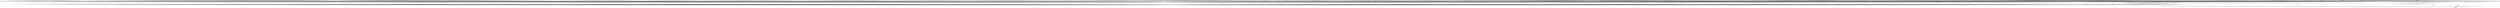 digraph G {
	node [shape=box];
	"GTLQPXExpressTaxData" -> "GTL/GTLObject";
	"GTLQPXExpressTaxData" -> "GTLObject";
	"GTLYouTubeVideoStatistics" -> "GTL/GTLObject";
	"GTLYouTubeVideoStatistics" -> "GTLObject";
	"GTLSQLAdmin" -> "GTLSQLAdminInstancesListResponse";
	"GTLSQLAdmin" -> "GTLSQLAdminInstancesExportResponse";
	"GTLSQLAdmin" -> "GTLSQLAdminExportContext";
	"GTLSQLAdmin" -> "GTLSQLAdminImportContext";
	"GTLSQLAdmin" -> "GTLSQLAdminInstancesPromoteReplicaResponse";
	"GTLSQLAdmin" -> "GTLSQLAdminInstancesUpdateResponse";
	"GTLSQLAdmin" -> "GTLSQLAdminIpConfiguration";
	"GTLSQLAdmin" -> "GTLSQLAdminBackupRunsListResponse";
	"GTLSQLAdmin" -> "GTLSQLAdminInstancesCloneResponse";
	"GTLSQLAdmin" -> "GTLSQLAdminDatabaseFlags";
	"GTLSQLAdmin" -> "GTLServiceSQLAdmin";
	"GTLSQLAdmin" -> "GTLSQLAdminConstants";
	"GTLSQLAdmin" -> "GTLSQLAdminInstanceOperation";
	"GTLSQLAdmin" -> "GTLSQLAdminFlag";
	"GTLSQLAdmin" -> "GTLSQLAdminSslCert";
	"GTLSQLAdmin" -> "GTLSQLAdminOperationsListResponse";
	"GTLSQLAdmin" -> "GTLSQLAdminInstancesResetSslConfigResponse";
	"GTLSQLAdmin" -> "GTLSQLAdminSslCertDetail";
	"GTLSQLAdmin" -> "GTLSQLAdminSettings";
	"GTLSQLAdmin" -> "GTLSQLAdminBackupRun";
	"GTLSQLAdmin" -> "GTLSQLAdminOperationError";
	"GTLSQLAdmin" -> "GTLSQLAdminBinLogCoordinates";
	"GTLSQLAdmin" -> "GTLQuerySQLAdmin";
	"GTLSQLAdmin" -> "GTLSQLAdminBackupConfiguration";
	"GTLSQLAdmin" -> "GTLSQLAdminCloneContext";
	"GTLSQLAdmin" -> "GTLSQLAdminSetRootPasswordContext";
	"GTLSQLAdmin" -> "GTLSQLAdminInstancesDeleteResponse";
	"GTLSQLAdmin" -> "GTLSQLAdminSslCertsListResponse";
	"GTLSQLAdmin" -> "GTLSQLAdminLocationPreference";
	"GTLSQLAdmin" -> "GTLSQLAdminDatabaseInstance";
	"GTLSQLAdmin" -> "GTLSQLAdminInstancesRestoreBackupResponse";
	"GTLSQLAdmin" -> "GTLSQLAdminTiersListResponse";
	"GTLSQLAdmin" -> "GTLSQLAdminInstancesImportResponse";
	"GTLSQLAdmin" -> "GTLSQLAdminSslCertsInsertResponse";
	"GTLSQLAdmin" -> "GTLSQLAdminInstancesSetRootPasswordResponse";
	"GTLSQLAdmin" -> "GTLSQLAdminInstancesRestartResponse";
	"GTLSQLAdmin" -> "GTLSQLAdminFlagsListResponse";
	"GTLSQLAdmin" -> "GTLSQLAdminSslCertsDeleteResponse";
	"GTLSQLAdmin" -> "GTLSQLAdminIpMapping";
	"GTLSQLAdmin" -> "GTLSQLAdminInstancesInsertResponse";
	"GTLSQLAdmin" -> "GTLSQLAdminTier";
	"GTLComputeNetworkInterface" -> "GTL/GTLObject";
	"GTLComputeNetworkInterface" -> "GTLObject";
	"GTLCalendarEventReminder" -> "GTL/GTLObject";
	"GTLCalendarEventReminder" -> "GTLObject";
	"GTLAdSenseAdCode" -> "GTL/GTLObject";
	"GTLAdSenseAdCode" -> "GTLObject";
	"GTLDriveFileList" -> "GTL/GTLObject";
	"GTLDriveFileList" -> "GTLObject";
	"GTLComputeAccessConfig" -> "GTL/GTLObject";
	"GTLComputeAccessConfig" -> "GTLObject";
	"GTLMapsEngineMapFolder" -> "GTL/GTLObject";
	"GTLMapsEngineMapFolder" -> "GTLObject";
	"GTLComputeConstants" -> "GTLDefines";
	"GTLComputeConstants" -> "GTL/GTLDefines";
	"GTLMapsEngineRasterCollectionsRastersListResponse" -> "GTL/GTLObject";
	"GTLMapsEngineRasterCollectionsRastersListResponse" -> "GTLObject";
	"GTLQueryYouTube" -> "GTLQuery";
	"GTLQueryYouTube" -> "GTL/GTLQuery";
	"GTLYouTubeI18nRegion" -> "GTL/GTLObject";
	"GTLYouTubeI18nRegion" -> "GTLObject";
	"GTLYouTubeLocalizedString" -> "GTL/GTLObject";
	"GTLYouTubeLocalizedString" -> "GTLObject";
	"GTLBloggerPageList" -> "GTL/GTLObject";
	"GTLBloggerPageList" -> "GTLObject";
	"GTLCivicInfoGeographicDivision" -> "GTL/GTLObject";
	"GTLCivicInfoGeographicDivision" -> "GTLObject";
	"GTLOrkutAuthorResource" -> "GTL/GTLObject";
	"GTLOrkutAuthorResource" -> "GTLObject";
	"GTLCalendarSettings" -> "GTL/GTLObject";
	"GTLCalendarSettings" -> "GTLObject";
	"GTLAnalyticsEntityAdWordsLink" -> "GTL/GTLObject";
	"GTLAnalyticsEntityAdWordsLink" -> "GTLObject";
	"GTLBigqueryJobStatistics2" -> "GTL/GTLObject";
	"GTLBigqueryJobStatistics2" -> "GTLObject";
	"GTLBigqueryJobStatistics3" -> "GTL/GTLObject";
	"GTLBigqueryJobStatistics3" -> "GTLObject";
	"GTLBigqueryJobStatistics4" -> "GTL/GTLObject";
	"GTLBigqueryJobStatistics4" -> "GTLObject";
	"GTLQPXExpressSegmentPricing" -> "GTL/GTLObject";
	"GTLQPXExpressSegmentPricing" -> "GTLObject";
	"GTLMapsEngineRasterCollection" -> "GTL/GTLObject";
	"GTLMapsEngineRasterCollection" -> "GTLObject";
	"GTLQPXExpressTripOption" -> "GTL/GTLObject";
	"GTLQPXExpressTripOption" -> "GTLObject";
	"GTLYouTubeLiveBroadcastListResponse" -> "GTL/GTLObject";
	"GTLYouTubeLiveBroadcastListResponse" -> "GTLObject";
	"GTLYouTubeTokenPagination" -> "GTL/GTLObject";
	"GTLYouTubeTokenPagination" -> "GTLObject";
	"GTLMapsEngineParent" -> "GTL/GTLObject";
	"GTLMapsEngineParent" -> "GTLObject";
	"GTLOrkutCommunityPollComment" -> "GTL/GTLObject";
	"GTLOrkutCommunityPollComment" -> "GTLObject";
	"GTLGmailListMessagesResponse" -> "GTL/GTLObject";
	"GTLGmailListMessagesResponse" -> "GTLObject";
	"GTLErrorObject" -> "GTLObject";
	"GTLComputeDeprecationStatus" -> "GTL/GTLObject";
	"GTLComputeDeprecationStatus" -> "GTLObject";
	"GTLCivicInfoPollingLocation" -> "GTL/GTLObject";
	"GTLCivicInfoPollingLocation" -> "GTLObject";
	"GTLAnalyticsSegment" -> "GTL/GTLObject";
	"GTLAnalyticsSegment" -> "GTLObject";
	"GTLGroupssettingsGroups" -> "GTL/GTLObject";
	"GTLGroupssettingsGroups" -> "GTLObject";
	"GTLDriveRevisionList" -> "GTL/GTLObject";
	"GTLDriveRevisionList" -> "GTLObject";
	"GTLYouTubeVideoCategoryListResponse" -> "GTL/GTLObject";
	"GTLYouTubeVideoCategoryListResponse" -> "GTLObject";
	"GTLYouTubeActivityContentDetailsFavorite" -> "GTL/GTLObject";
	"GTLYouTubeActivityContentDetailsFavorite" -> "GTLObject";
	"GTLQPXExpressAircraftData" -> "GTL/GTLObject";
	"GTLQPXExpressAircraftData" -> "GTLObject";
	"GTLQPXExpressCarrierData" -> "GTL/GTLObject";
	"GTLQPXExpressCarrierData" -> "GTLObject";
	"GTLMapsEngineRasterCollectionsRaster" -> "GTL/GTLObject";
	"GTLMapsEngineRasterCollectionsRaster" -> "GTLObject";
	"GTLAdSenseSavedReports" -> "GTL/GTLObject";
	"GTLAdSenseSavedReports" -> "GTLObject";
	"GTLBloggerPageviews" -> "GTL/GTLObject";
	"GTLBloggerPageviews" -> "GTLObject";
	"GTLBigqueryJobConfigurationQuery" -> "GTL/GTLObject";
	"GTLBigqueryJobConfigurationQuery" -> "GTLObject";
	"GTLMapsEngineTable" -> "GTL/GTLObject";
	"GTLMapsEngineTable" -> "GTLObject";
	"GTLGmailListDraftsResponse" -> "GTL/GTLObject";
	"GTLGmailListDraftsResponse" -> "GTLObject";
	"GTLUrlshortener" -> "GTLUrlshortenerUrlHistory";
	"GTLUrlshortener" -> "GTLUrlshortenerUrl";
	"GTLUrlshortener" -> "GTLUrlshortenerStringCount";
	"GTLUrlshortener" -> "GTLUrlshortenerAnalyticsSummary";
	"GTLUrlshortener" -> "GTLUrlshortenerAnalyticsSnapshot";
	"GTLUrlshortener" -> "GTLQueryUrlshortener";
	"GTLUrlshortener" -> "GTLServiceUrlshortener";
	"GTLUrlshortener" -> "GTLUrlshortenerConstants";
	"GTLYouTubeActivityContentDetailsUpload" -> "GTL/GTLObject";
	"GTLYouTubeActivityContentDetailsUpload" -> "GTLObject";
	"GTLDoubleClickBidManagerParameters" -> "GTL/GTLObject";
	"GTLDoubleClickBidManagerParameters" -> "GTLObject";
	"GTLDriveProperty" -> "GTL/GTLObject";
	"GTLDriveProperty" -> "GTLObject";
	"GTLDoubleClickBidManagerQuerySchedule" -> "GTL/GTLObject";
	"GTLDoubleClickBidManagerQuerySchedule" -> "GTLObject";
	"GTLYouTubeVideoContentDetails" -> "GTL/GTLObject";
	"GTLYouTubeVideoContentDetails" -> "GTLObject";
	"GTLYouTubeVideoFileDetailsAudioStream" -> "GTL/GTLObject";
	"GTLYouTubeVideoFileDetailsAudioStream" -> "GTLObject";
	"GTLBooksBookshelf" -> "GTL/GTLObject";
	"GTLBooksBookshelf" -> "GTLObject";
	"GTLQPXExpressTimeOfDayRange" -> "GTL/GTLObject";
	"GTLQPXExpressTimeOfDayRange" -> "GTLObject";
	"GTLSQLAdminIpConfiguration" -> "GTL/GTLObject";
	"GTLSQLAdminIpConfiguration" -> "GTLObject";
	"GTLDoubleClickBidManagerListReportsResponse" -> "GTL/GTLObject";
	"GTLDoubleClickBidManagerListReportsResponse" -> "GTLObject";
	"GTLQuerySQLAdmin" -> "GTLQuery";
	"GTLQuerySQLAdmin" -> "GTL/GTLQuery";
	"GTLBigqueryTableList" -> "GTL/GTLObject";
	"GTLBigqueryTableList" -> "GTLObject";
	"GTLYouTubeChannelStatus" -> "GTL/GTLObject";
	"GTLYouTubeChannelStatus" -> "GTLObject";
	"GTLPlusCommentFeed" -> "GTL/GTLObject";
	"GTLPlusCommentFeed" -> "GTLObject";
	"GTLCalendarCalendarList" -> "GTL/GTLObject";
	"GTLCalendarCalendarList" -> "GTLObject";
	"GTLCalendarError" -> "GTL/GTLObject";
	"GTLCalendarError" -> "GTLObject";
	"GTLBooksCloudloadingResource" -> "GTL/GTLObject";
	"GTLBooksCloudloadingResource" -> "GTLObject";
	"GTLComputeProject" -> "GTL/GTLObject";
	"GTLComputeProject" -> "GTLObject";
	"GTLYouTubeActivityContentDetailsRecommendation" -> "GTL/GTLObject";
	"GTLYouTubeActivityContentDetailsRecommendation" -> "GTLObject";
	"GTLDiscoveryJsonSchema" -> "GTL/GTLObject";
	"GTLDiscoveryJsonSchema" -> "GTLObject";
	"GTLAnalyticsWebPropertyRef" -> "GTL/GTLObject";
	"GTLAnalyticsWebPropertyRef" -> "GTLObject";
	"GTLCalendarEventAttendee" -> "GTL/GTLObject";
	"GTLCalendarEventAttendee" -> "GTLObject";
	"GTLMapsEngineZoomLevels" -> "GTL/GTLObject";
	"GTLMapsEngineZoomLevels" -> "GTLObject";
	"GTLAdSensePayment" -> "GTL/GTLObject";
	"GTLAdSensePayment" -> "GTLObject";
	"GTLSpectrumDeviceValidity" -> "GTL/GTLObject";
	"GTLSpectrumDeviceValidity" -> "GTLObject";
	"GTLYouTubePlaylistItemListResponse" -> "GTL/GTLObject";
	"GTLYouTubePlaylistItemListResponse" -> "GTLObject";
	"GTLSQLAdminSslCert" -> "GTL/GTLObject";
	"GTLSQLAdminSslCert" -> "GTLObject";
	"GTLQueryUrlshortener" -> "GTLQuery";
	"GTLQueryUrlshortener" -> "GTL/GTLQuery";
	"GTLDoubleClickBidManagerReportFailure" -> "GTL/GTLObject";
	"GTLDoubleClickBidManagerReportFailure" -> "GTLObject";
	"GTLStorageChannel" -> "GTL/GTLObject";
	"GTLStorageChannel" -> "GTLObject";
	"GTLAppStateGetResponse" -> "GTL/GTLObject";
	"GTLAppStateGetResponse" -> "GTLObject";
	"GTLBooksBookshelves" -> "GTL/GTLObject";
	"GTLBooksBookshelves" -> "GTLObject";
	"GTLAdSenseAdUnit" -> "GTL/GTLObject";
	"GTLAdSenseAdUnit" -> "GTLObject";
	"GTLYouTubeChannelConversionPings" -> "GTL/GTLObject";
	"GTLYouTubeChannelConversionPings" -> "GTLObject";
	"GTLPlusDomainsAclentryResource" -> "GTL/GTLObject";
	"GTLPlusDomainsAclentryResource" -> "GTLObject";
	"GTLQueryPrediction" -> "GTLQuery";
	"GTLQueryPrediction" -> "GTL/GTLQuery";
	"GTLYouTubeLiveStream" -> "GTL/GTLObject";
	"GTLYouTubeLiveStream" -> "GTLObject";
	"GTLBloggerPostUserInfosList" -> "GTL/GTLObject";
	"GTLBloggerPostUserInfosList" -> "GTLObject";
	"GTLBooksAnnotationsdata" -> "GTL/GTLObject";
	"GTLBooksAnnotationsdata" -> "GTLObject";
	"GTLSQLAdminConstants" -> "GTLDefines";
	"GTLSQLAdminConstants" -> "GTL/GTLDefines";
	"GTLYouTubeChannelContentDetails" -> "GTL/GTLObject";
	"GTLYouTubeChannelContentDetails" -> "GTLObject";
	"GTLSpectrumPawsInitResponse" -> "GTL/GTLObject";
	"GTLSpectrumPawsInitResponse" -> "GTLObject";
	"GTLMapsEngineSizeRange" -> "GTL/GTLObject";
	"GTLMapsEngineSizeRange" -> "GTLObject";
	"GTLServiceCalendar" -> "GTL/GTLService";
	"GTLServiceCalendar" -> "GTLService";
	"GTLBigqueryTableSchema" -> "GTL/GTLObject";
	"GTLBigqueryTableSchema" -> "GTLObject";
	"GTLDriveAbout" -> "GTL/GTLObject";
	"GTLDriveAbout" -> "GTLObject";
	"GTLDiscoveryRestDescription" -> "GTL/GTLObject";
	"GTLDiscoveryRestDescription" -> "GTLObject";
	"GTLBooksAnnotationsSummary" -> "GTL/GTLObject";
	"GTLBooksAnnotationsSummary" -> "GTLObject";
	"GTLPlusComment" -> "GTL/GTLObject";
	"GTLPlusComment" -> "GTLObject";
	"GTLOrkutVisibility" -> "GTL/GTLObject";
	"GTLOrkutVisibility" -> "GTLObject";
	"GTLBooksAnnotation" -> "GTL/GTLObject";
	"GTLBooksAnnotation" -> "GTLObject";
	"GTLMapsEngineProject" -> "GTL/GTLObject";
	"GTLMapsEngineProject" -> "GTLObject";
	"GTLComputeAttachedDisk" -> "GTL/GTLObject";
	"GTLComputeAttachedDisk" -> "GTLObject";
	"GTLBooksMetadata" -> "GTL/GTLObject";
	"GTLBooksMetadata" -> "GTLObject";
	"GTLSQLAdminInstancesUpdateResponse" -> "GTL/GTLObject";
	"GTLSQLAdminInstancesUpdateResponse" -> "GTLObject";
	"GTLDoubleClickBidManagerReportStatus" -> "GTL/GTLObject";
	"GTLDoubleClickBidManagerReportStatus" -> "GTLObject";
	"GTLMapsEngineDatasource" -> "GTL/GTLObject";
	"GTLMapsEngineDatasource" -> "GTLObject";
	"GTLComputeOperation" -> "GTL/GTLObject";
	"GTLComputeOperation" -> "GTLObject";
	"GTLPlusDomainsActivityFeed" -> "GTL/GTLObject";
	"GTLPlusDomainsActivityFeed" -> "GTLObject";
	"GTLAdSenseAdClients" -> "GTL/GTLObject";
	"GTLAdSenseAdClients" -> "GTLObject";
	"GTLYouTubeI18nLanguageSnippet" -> "GTL/GTLObject";
	"GTLYouTubeI18nLanguageSnippet" -> "GTLObject";
	"GTLCivicInfoDivisionSearchResponse" -> "GTL/GTLObject";
	"GTLCivicInfoDivisionSearchResponse" -> "GTLObject";
	"GTLComputeDiskList" -> "GTL/GTLObject";
	"GTLComputeDiskList" -> "GTLObject";
	"GTLAdSenseAdStyle" -> "GTL/GTLObject";
	"GTLAdSenseAdStyle" -> "GTLObject";
	"GTLQPXExpressCityData" -> "GTL/GTLObject";
	"GTLQPXExpressCityData" -> "GTLObject";
	"GTLComputeQuota" -> "GTL/GTLObject";
	"GTLComputeQuota" -> "GTLObject";
	"GTLYouTubeSubscriptionListResponse" -> "GTL/GTLObject";
	"GTLYouTubeSubscriptionListResponse" -> "GTLObject";
	"GTLMapsEngineRasterCollectionsRasterBatchDeleteRequest" -> "GTL/GTLObject";
	"GTLMapsEngineRasterCollectionsRasterBatchDeleteRequest" -> "GTLObject";
	"GTLAnalyticsAccounts" -> "GTL/GTLObject";
	"GTLAnalyticsAccounts" -> "GTLObject";
	"GTLComputeSerialPortOutput" -> "GTL/GTLObject";
	"GTLComputeSerialPortOutput" -> "GTLObject";
	"GTLOrkutActivity" -> "GTL/GTLObject";
	"GTLOrkutActivity" -> "GTLObject";
	"GTLYouTubeVideoSuggestions" -> "GTL/GTLObject";
	"GTLYouTubeVideoSuggestions" -> "GTLObject";
	"GTLYouTubeLocalizedProperty" -> "GTL/GTLObject";
	"GTLYouTubeLocalizedProperty" -> "GTLObject";
	"GTLQueryMirror" -> "GTLQuery";
	"GTLQueryMirror" -> "GTL/GTLQuery";
	"GTLCivicInfoChannel" -> "GTL/GTLObject";
	"GTLCivicInfoChannel" -> "GTLObject";
	"GTLQueryCivicInfo" -> "GTLQuery";
	"GTLQueryCivicInfo" -> "GTL/GTLQuery";
	"GTLYouTubeThumbnailSetResponse" -> "GTL/GTLObject";
	"GTLYouTubeThumbnailSetResponse" -> "GTLObject";
	"GTLServiceDiscovery" -> "GTL/GTLService";
	"GTLServiceDiscovery" -> "GTLService";
	"GTLYouTubeLiveBroadcast" -> "GTL/GTLObject";
	"GTLYouTubeLiveBroadcast" -> "GTLObject";
	"GTLCalendarCalendar" -> "GTL/GTLObject";
	"GTLCalendarCalendar" -> "GTLObject";
	"GTLYouTubeVideoTopicDetails" -> "GTL/GTLObject";
	"GTLYouTubeVideoTopicDetails" -> "GTLObject";
	"GTLYouTubeVideoConversionPing" -> "GTL/GTLObject";
	"GTLYouTubeVideoConversionPing" -> "GTLObject";
	"GTLYouTubeLiveBroadcastContentDetails" -> "GTL/GTLObject";
	"GTLYouTubeLiveBroadcastContentDetails" -> "GTLObject";
	"GTLComputeFirewall" -> "GTL/GTLObject";
	"GTLComputeFirewall" -> "GTLObject";
	"GTLPlusDomainsAudience" -> "GTL/GTLObject";
	"GTLPlusDomainsAudience" -> "GTLObject";
	"GTLSQLAdminDatabaseInstance" -> "GTL/GTLObject";
	"GTLSQLAdminDatabaseInstance" -> "GTLObject";
	"GTLAppStateConstants" -> "GTLDefines";
	"GTLAppStateConstants" -> "GTL/GTLDefines";
	"GTLMirror" -> "GTLMirrorSetting";
	"GTLMirror" -> "GTLServiceMirror";
	"GTLMirror" -> "GTLMirrorContact";
	"GTLMirror" -> "GTLMirrorLocationsListResponse";
	"GTLMirror" -> "GTLMirrorCommand";
	"GTLMirror" -> "GTLMirrorConstants";
	"GTLMirror" -> "GTLMirrorAttachment";
	"GTLMirror" -> "GTLMirrorNotificationConfig";
	"GTLMirror" -> "GTLMirrorMenuValue";
	"GTLMirror" -> "GTLMirrorUserData";
	"GTLMirror" -> "GTLMirrorTimelineItem";
	"GTLMirror" -> "GTLMirrorAttachmentsListResponse";
	"GTLMirror" -> "GTLMirrorMenuItem";
	"GTLMirror" -> "GTLQueryMirror";
	"GTLMirror" -> "GTLMirrorTimelineListResponse";
	"GTLMirror" -> "GTLMirrorSubscription";
	"GTLMirror" -> "GTLMirrorLocation";
	"GTLMirror" -> "GTLMirrorContactsListResponse";
	"GTLMirror" -> "GTLMirrorNotification";
	"GTLMirror" -> "GTLMirrorAccount";
	"GTLMirror" -> "GTLMirrorSubscriptionsListResponse";
	"GTLMirror" -> "GTLMirrorUserAction";
	"GTLMirror" -> "GTLMirrorAuthToken";
	"GTLService" -> "GTLDateTime";
	"GTLService" -> "GTLBatchQuery";
	"GTLService" -> "GTMSessionFetcher";
	"GTLService" -> "GTLJSONParser";
	"GTLService" -> "GTLUtilities";
	"GTLService" -> "GTLErrorObject";
	"GTLService" -> "GTLFramework";
	"GTLService" -> "GTLObject";
	"GTLService" -> "GTLBatchResult";
	"GTLService" -> "GTLQuery";
	"GTLService" -> "GTLDefines";
	"GTLService" -> "GTMSessionFetcherService";
	"GTLService" -> "GTMHTTPFetcher";
	"GTLService" -> "GTMHTTPFetcherService";
	"GTLCalendarConstants" -> "GTLDefines";
	"GTLCalendarConstants" -> "GTL/GTLDefines";
	"GTLSQLAdminInstancesRestartResponse" -> "GTL/GTLObject";
	"GTLSQLAdminInstancesRestartResponse" -> "GTLObject";
	"GTLYouTubeChannelSnippet" -> "GTL/GTLObject";
	"GTLYouTubeChannelSnippet" -> "GTLObject";
	"GTLQueryStorage" -> "GTLQuery";
	"GTLQueryStorage" -> "GTL/GTLQuery";
	"GTLBigqueryViewDefinition" -> "GTL/GTLObject";
	"GTLBigqueryViewDefinition" -> "GTLObject";
	"GTLAnalyticsEntityAdWordsLinks" -> "GTL/GTLObject";
	"GTLAnalyticsEntityAdWordsLinks" -> "GTLObject";
	"GTLPlusMomentsFeed" -> "GTL/GTLObject";
	"GTLPlusMomentsFeed" -> "GTLObject";
	"GTLYouTubeIngestionInfo" -> "GTL/GTLObject";
	"GTLYouTubeIngestionInfo" -> "GTLObject";
	"GTLDoubleClickBidManagerDownloadLineItemsResponse" -> "GTL/GTLObject";
	"GTLDoubleClickBidManagerDownloadLineItemsResponse" -> "GTLObject";
	"GTLBooksDownloadAccesses" -> "GTL/GTLObject";
	"GTLBooksDownloadAccesses" -> "GTLObject";
	"GTLBigqueryJob" -> "GTL/GTLObject";
	"GTLBigqueryJob" -> "GTLObject";
	"GTLBooksVolumeannotations" -> "GTL/GTLObject";
	"GTLBooksVolumeannotations" -> "GTLObject";
	"GTLYouTubeVideoAgeGating" -> "GTL/GTLObject";
	"GTLYouTubeVideoAgeGating" -> "GTLObject";
	"GTLBooksAnnotationsRange" -> "GTL/GTLObject";
	"GTLBooksAnnotationsRange" -> "GTLObject";
	"GTLYouTubeVideoSuggestionsTagSuggestion" -> "GTL/GTLObject";
	"GTLYouTubeVideoSuggestionsTagSuggestion" -> "GTLObject";
	"GTLDoubleClickBidManagerConstants" -> "GTLDefines";
	"GTLDoubleClickBidManagerConstants" -> "GTL/GTLDefines";
	"GTLSQLAdminSslCertsInsertResponse" -> "GTL/GTLObject";
	"GTLSQLAdminSslCertsInsertResponse" -> "GTLObject";
	"GTLBigqueryJobConfiguration" -> "GTL/GTLObject";
	"GTLBigqueryJobConfiguration" -> "GTLObject";
	"GTLAnalyticsWebproperties" -> "GTL/GTLObject";
	"GTLAnalyticsWebproperties" -> "GTLObject";
	"GTLQueryPlusDomains" -> "GTLQuery";
	"GTLQueryPlusDomains" -> "GTL/GTLQuery";
	"GTLDoubleClickBidManagerQuery" -> "GTL/GTLObject";
	"GTLDoubleClickBidManagerQuery" -> "GTLObject";
	"GTLAnalyticsSegments" -> "GTL/GTLObject";
	"GTLAnalyticsSegments" -> "GTLObject";
	"GTLBooksRequestAccess" -> "GTL/GTLObject";
	"GTLBooksRequestAccess" -> "GTLObject";
	"GTLBigqueryTableCell" -> "GTL/GTLObject";
	"GTLBigqueryTableCell" -> "GTLObject";
	"GTLBooksCategory" -> "GTL/GTLObject";
	"GTLBooksCategory" -> "GTLObject";
	"GTLCivicInfoOffice" -> "GTL/GTLObject";
	"GTLCivicInfoOffice" -> "GTLObject";
	"GTLServicePrediction" -> "GTL/GTLService";
	"GTLServicePrediction" -> "GTLService";
	"GTLAdSenseAccounts" -> "GTL/GTLObject";
	"GTLAdSenseAccounts" -> "GTLObject";
	"GTLGmailLabel" -> "GTL/GTLObject";
	"GTLGmailLabel" -> "GTLObject";
	"GTLCompute" -> "GTLComputeOperationList";
	"GTLCompute" -> "GTLComputeDisk";
	"GTLCompute" -> "GTLServiceCompute";
	"GTLCompute" -> "GTLComputeDiskList";
	"GTLCompute" -> "GTLComputeSnapshot";
	"GTLCompute" -> "GTLComputeNetworkInterface";
	"GTLCompute" -> "GTLComputeAccessConfig";
	"GTLCompute" -> "GTLComputeConstants";
	"GTLCompute" -> "GTLComputeAttachedDisk";
	"GTLCompute" -> "GTLComputeImageList";
	"GTLCompute" -> "GTLComputeSnapshotList";
	"GTLCompute" -> "GTLComputeZone";
	"GTLCompute" -> "GTLComputeInstance";
	"GTLCompute" -> "GTLComputeOperation";
	"GTLCompute" -> "GTLComputeMachineTypeList";
	"GTLCompute" -> "GTLComputeFirewallList";
	"GTLCompute" -> "GTLComputeMachineType";
	"GTLCompute" -> "GTLComputeInstanceList";
	"GTLCompute" -> "GTLComputeNetwork";
	"GTLCompute" -> "GTLComputeZoneList";
	"GTLCompute" -> "GTLComputeProject";
	"GTLCompute" -> "GTLComputeQuota";
	"GTLCompute" -> "GTLComputeImage";
	"GTLCompute" -> "GTLComputeNetworkList";
	"GTLCompute" -> "GTLComputeServiceAccount";
	"GTLCompute" -> "GTLComputeSerialPortOutput";
	"GTLCompute" -> "GTLComputeKernel";
	"GTLCompute" -> "GTLComputeMetadata";
	"GTLCompute" -> "GTLComputeDeprecationStatus";
	"GTLCompute" -> "GTLComputeFirewall";
	"GTLCompute" -> "GTLQueryCompute";
	"GTLCompute" -> "GTLComputeKernelList";
	"GTLCompute" -> "GTLComputeTags";
	"GTLPlusPlace" -> "GTL/GTLObject";
	"GTLPlusPlace" -> "GTLObject";
	"GTLBooksConstants" -> "GTLDefines";
	"GTLBooksConstants" -> "GTL/GTLDefines";
	"GTLBigqueryDatasetReference" -> "GTL/GTLObject";
	"GTLBigqueryDatasetReference" -> "GTLObject";
	"GTLMirrorLocationsListResponse" -> "GTL/GTLObject";
	"GTLMirrorLocationsListResponse" -> "GTLObject";
	"GTLTasksTask" -> "GTL/GTLObject";
	"GTLTasksTask" -> "GTLObject";
	"GTLYouTubeActivityContentDetailsSubscription" -> "GTL/GTLObject";
	"GTLYouTubeActivityContentDetailsSubscription" -> "GTLObject";
	"GTLMirrorUserData" -> "GTL/GTLObject";
	"GTLMirrorUserData" -> "GTLObject";
	"GTLYouTubeActivityContentDetailsLike" -> "GTL/GTLObject";
	"GTLYouTubeActivityContentDetailsLike" -> "GTLObject";
	"GTLYouTubePlaylist" -> "GTL/GTLObject";
	"GTLYouTubePlaylist" -> "GTLObject";
	"GTLYouTubeAnalyticsBatchReportDefinition" -> "GTL/GTLObject";
	"GTLYouTubeAnalyticsBatchReportDefinition" -> "GTLObject";
	"GTLMapsEnginePublishedMapsListResponse" -> "GTL/GTLObject";
	"GTLMapsEnginePublishedMapsListResponse" -> "GTLObject";
	"GTLMapsEngineGeoJsonGeometry" -> "GTL/GTLObject";
	"GTLMapsEngineGeoJsonGeometry" -> "GTLObject";
	"GTLAnalyticsDailyUpload" -> "GTL/GTLObject";
	"GTLAnalyticsDailyUpload" -> "GTLObject";
	"GTLMapsEngineFile" -> "GTL/GTLObject";
	"GTLMapsEngineFile" -> "GTLObject";
	"GTLSpectrumAntennaCharacteristics" -> "GTL/GTLObject";
	"GTLSpectrumAntennaCharacteristics" -> "GTLObject";
	"GTLQPXExpressData" -> "GTL/GTLObject";
	"GTLQPXExpressData" -> "GTLObject";
	"GTLMapsEngineScaledShape" -> "GTL/GTLObject";
	"GTLMapsEngineScaledShape" -> "GTLObject";
	"GTLYouTubeVideoGetRatingResponse" -> "GTL/GTLObject";
	"GTLYouTubeVideoGetRatingResponse" -> "GTLObject";
	"GTLYouTubeLiveStreamSnippet" -> "GTL/GTLObject";
	"GTLYouTubeLiveStreamSnippet" -> "GTLObject";
	"GTLOrkutCommunityMessageList" -> "GTL/GTLObject";
	"GTLOrkutCommunityMessageList" -> "GTLObject";
	"GTLComputeTags" -> "GTL/GTLObject";
	"GTLComputeTags" -> "GTLObject";
	"GTLAnalyticsFilters" -> "GTL/GTLObject";
	"GTLAnalyticsFilters" -> "GTLObject";
	"GTLMapsEngineFeatureInfo" -> "GTL/GTLObject";
	"GTLMapsEngineFeatureInfo" -> "GTLObject";
	"GTLDrivePermission" -> "GTL/GTLObject";
	"GTLDrivePermission" -> "GTLObject";
	"GTLPlusDomainsPerson" -> "GTL/GTLObject";
	"GTLPlusDomainsPerson" -> "GTLObject";
	"GTLComputeSnapshot" -> "GTL/GTLObject";
	"GTLComputeSnapshot" -> "GTLObject";
	"GTLSpectrumVcardAddress" -> "GTL/GTLObject";
	"GTLSpectrumVcardAddress" -> "GTLObject";
	"GTLQPXExpressBagDescriptor" -> "GTL/GTLObject";
	"GTLQPXExpressBagDescriptor" -> "GTLObject";
	"GTLCivicInfoElectionOfficial" -> "GTL/GTLObject";
	"GTLCivicInfoElectionOfficial" -> "GTLObject";
	"GTLBigqueryProjectList" -> "GTL/GTLObject";
	"GTLBigqueryProjectList" -> "GTLObject";
	"GTLComputeDisk" -> "GTL/GTLObject";
	"GTLComputeDisk" -> "GTLObject";
	"GTLComputeImageList" -> "GTL/GTLObject";
	"GTLComputeImageList" -> "GTLObject";
	"GTLServiceQPXExpress" -> "GTL/GTLService";
	"GTLServiceQPXExpress" -> "GTLService";
	"GTLDoubleClickBidManagerReportMetadata" -> "GTL/GTLObject";
	"GTLDoubleClickBidManagerReportMetadata" -> "GTLObject";
	"GTLComputeZone" -> "GTL/GTLObject";
	"GTLComputeZone" -> "GTLObject";
	"GTLAnalyticsFilterExpression" -> "GTL/GTLObject";
	"GTLAnalyticsFilterExpression" -> "GTLObject";
	"GTLMirrorContactsListResponse" -> "GTL/GTLObject";
	"GTLMirrorContactsListResponse" -> "GTLObject";
	"GTLYouTube" -> "GTLYouTubeLiveStreamStatus";
	"GTLYouTube" -> "GTLYouTubeVideoProjectDetails";
	"GTLYouTube" -> "GTLYouTubePlaylistItem";
	"GTLYouTube" -> "GTLYouTubeGuideCategory";
	"GTLYouTube" -> "GTLYouTubeVideoStatistics";
	"GTLYouTube" -> "GTLYouTubeActivitySnippet";
	"GTLYouTube" -> "GTLYouTubeVideoSnippet";
	"GTLYouTube" -> "GTLYouTubeSubscriptionSubscriberSnippet";
	"GTLYouTube" -> "GTLYouTubeConstants";
	"GTLYouTube" -> "GTLYouTubePlaylistItemSnippet";
	"GTLYouTube" -> "GTLYouTubeActivityContentDetailsUpload";
	"GTLYouTube" -> "GTLQueryYouTube";
	"GTLYouTube" -> "GTLYouTubeChannelSectionListResponse";
	"GTLYouTube" -> "GTLYouTubeI18nRegion";
	"GTLYouTube" -> "GTLYouTubeLocalizedString";
	"GTLYouTube" -> "GTLYouTubeSearchResult";
	"GTLYouTube" -> "GTLYouTubeI18nLanguageSnippet";
	"GTLYouTube" -> "GTLYouTubeChannelStatistics";
	"GTLYouTube" -> "GTLYouTubeActivity";
	"GTLYouTube" -> "GTLYouTubeChannelTopicDetails";
	"GTLYouTube" -> "GTLYouTubeSubscriptionListResponse";
	"GTLYouTube" -> "GTLYouTubePlaylistItemStatus";
	"GTLYouTube" -> "GTLYouTubeActivityContentDetailsChannelItem";
	"GTLYouTube" -> "GTLYouTubeVideoProcessingDetailsProcessingProgress";
	"GTLYouTube" -> "GTLYouTubeActivityContentDetailsPromotedItem";
	"GTLYouTube" -> "GTLYouTubeVideoRating";
	"GTLYouTube" -> "GTLYouTubeThumbnailDetails";
	"GTLYouTube" -> "GTLYouTubeVideoContentDetailsRegionRestriction";
	"GTLYouTube" -> "GTLYouTubeChannelAuditDetails";
	"GTLYouTube" -> "GTLYouTubeLiveBroadcastContentDetails";
	"GTLYouTube" -> "GTLYouTubePromotedItem";
	"GTLYouTube" -> "GTLYouTubeLiveBroadcastListResponse";
	"GTLYouTube" -> "GTLYouTubeChannelSectionContentDetails";
	"GTLYouTube" -> "GTLYouTubeTokenPagination";
	"GTLYouTube" -> "GTLYouTubeLocalizedProperty";
	"GTLYouTube" -> "GTLYouTubeActivityContentDetailsComment";
	"GTLYouTube" -> "GTLYouTubeActivityContentDetails";
	"GTLYouTube" -> "GTLYouTubeVideoContentDetails";
	"GTLYouTube" -> "GTLYouTubeInvideoPosition";
	"GTLYouTube" -> "GTLYouTubeChannelConversionPing";
	"GTLYouTube" -> "GTLYouTubeLiveBroadcast";
	"GTLYouTube" -> "GTLYouTubeGuideCategoryListResponse";
	"GTLYouTube" -> "GTLYouTubeVideoLiveStreamingDetails";
	"GTLYouTube" -> "GTLYouTubeSubscriptionSnippet";
	"GTLYouTube" -> "GTLYouTubeActivityContentDetailsBulletin";
	"GTLYouTube" -> "GTLYouTubeVideoTopicDetails";
	"GTLYouTube" -> "GTLYouTubeVideoConversionPing";
	"GTLYouTube" -> "GTLYouTubeVideoListResponse";
	"GTLYouTube" -> "GTLYouTubeVideoCategorySnippet";
	"GTLYouTube" -> "GTLYouTubeVideoCategoryListResponse";
	"GTLYouTube" -> "GTLYouTubePromotedItemId";
	"GTLYouTube" -> "GTLYouTubeVideoPlayer";
	"GTLYouTube" -> "GTLYouTubeVideoRecordingDetails";
	"GTLYouTube" -> "GTLYouTubeChannelLocalization";
	"GTLYouTube" -> "GTLYouTubeActivityContentDetailsFavorite";
	"GTLYouTube" -> "GTLYouTubeGuideCategorySnippet";
	"GTLYouTube" -> "GTLYouTubePlaylistItemContentDetails";
	"GTLYouTube" -> "GTLYouTubeChannelSettings";
	"GTLYouTube" -> "GTLYouTubeI18nLanguageListResponse";
	"GTLYouTube" -> "GTLYouTubeChannelSnippet";
	"GTLYouTube" -> "GTLYouTubeActivityContentDetailsSocial";
	"GTLYouTube" -> "GTLYouTubeLiveStreamContentDetails";
	"GTLYouTube" -> "GTLYouTubeChannelBannerResource";
	"GTLYouTube" -> "GTLYouTubePlaylistStatus";
	"GTLYouTube" -> "GTLYouTubeIngestionInfo";
	"GTLYouTube" -> "GTLYouTubeInvideoBranding";
	"GTLYouTube" -> "GTLYouTubeVideoMonetizationDetails";
	"GTLYouTube" -> "GTLYouTubeI18nLanguage";
	"GTLYouTube" -> "GTLYouTubePlaylistListResponse";
	"GTLYouTube" -> "GTLYouTubeResourceId";
	"GTLYouTube" -> "GTLYouTubeActivityContentDetailsPlaylistItem";
	"GTLYouTube" -> "GTLYouTubeVideoCategory";
	"GTLYouTube" -> "GTLYouTubeThumbnailSetResponse";
	"GTLYouTube" -> "GTLYouTubeChannelListResponse";
	"GTLYouTube" -> "GTLYouTubeVideoFileDetailsAudioStream";
	"GTLYouTube" -> "GTLYouTubeSearchResultSnippet";
	"GTLYouTube" -> "GTLYouTubeVideoProcessingDetails";
	"GTLYouTube" -> "GTLYouTubeImageSettings";
	"GTLYouTube" -> "GTLYouTubeContentRating";
	"GTLYouTube" -> "GTLYouTubeVideoSuggestions";
	"GTLYouTube" -> "GTLYouTubeChannel";
	"GTLYouTube" -> "GTLYouTubeVideoFileDetails";
	"GTLYouTube" -> "GTLYouTubeLiveBroadcastStatus";
	"GTLYouTube" -> "GTLYouTubeLiveStreamSnippet";
	"GTLYouTube" -> "GTLYouTubeVideoGetRatingResponse";
	"GTLYouTube" -> "GTLYouTubeChannelStatus";
	"GTLYouTube" -> "GTLYouTubeChannelSectionSnippet";
	"GTLYouTube" -> "GTLYouTubeSearchListResponse";
	"GTLYouTube" -> "GTLYouTubePlaylistPlayer";
	"GTLYouTube" -> "GTLYouTubeLiveStream";
	"GTLYouTube" -> "GTLYouTubeActivityContentDetailsRecommendation";
	"GTLYouTube" -> "GTLYouTubeI18nRegionListResponse";
	"GTLYouTube" -> "GTLYouTubeInvideoTiming";
	"GTLYouTube" -> "GTLYouTubeVideo";
	"GTLYouTube" -> "GTLYouTubeSubscriptionContentDetails";
	"GTLYouTube" -> "GTLYouTubePageInfo";
	"GTLYouTube" -> "GTLYouTubeVideoStatus";
	"GTLYouTube" -> "GTLYouTubeLanguageTag";
	"GTLYouTube" -> "GTLYouTubeLiveBroadcastSnippet";
	"GTLYouTube" -> "GTLYouTubeActivityContentDetailsSubscription";
	"GTLYouTube" -> "GTLYouTubeGeoPoint";
	"GTLYouTube" -> "GTLYouTubePlaylistSnippet";
	"GTLYouTube" -> "GTLYouTubeSubscription";
	"GTLYouTube" -> "GTLYouTubePlaylist";
	"GTLYouTube" -> "GTLYouTubePlaylistItemListResponse";
	"GTLYouTube" -> "GTLYouTubePropertyValue";
	"GTLYouTube" -> "GTLYouTubeActivityContentDetailsLike";
	"GTLYouTube" -> "GTLYouTubeI18nRegionSnippet";
	"GTLYouTube" -> "GTLYouTubeChannelContentOwnerDetails";
	"GTLYouTube" -> "GTLYouTubeLiveStreamListResponse";
	"GTLYouTube" -> "GTLYouTubeAccessPolicy";
	"GTLYouTube" -> "GTLYouTubeVideoConversionPings";
	"GTLYouTube" -> "GTLYouTubeCdnSettings";
	"GTLYouTube" -> "GTLYouTubeChannelConversionPings";
	"GTLYouTube" -> "GTLYouTubePlaylistContentDetails";
	"GTLYouTube" -> "GTLYouTubeVideoAgeGating";
	"GTLYouTube" -> "GTLYouTubeVideoSuggestionsTagSuggestion";
	"GTLYouTube" -> "GTLYouTubeVideoFileDetailsVideoStream";
	"GTLYouTube" -> "GTLYouTubeChannelBrandingSettings";
	"GTLYouTube" -> "GTLYouTubeInvideoPromotion";
	"GTLYouTube" -> "GTLYouTubeActivityListResponse";
	"GTLYouTube" -> "GTLYouTubeMonitorStreamInfo";
	"GTLYouTube" -> "GTLYouTubeChannelSection";
	"GTLYouTube" -> "GTLYouTubeThumbnail";
	"GTLYouTube" -> "GTLYouTubeChannelContentDetails";
	"GTLYouTube" -> "GTLServiceYouTube";
	"GTLYouTube" -> "GTLYouTubeWatchSettings";
	"GTLUrlshortenerStringCount" -> "GTL/GTLObject";
	"GTLUrlshortenerStringCount" -> "GTLObject";
	"GTLBooks" -> "GTLBooksDownloadAccesses";
	"GTLBooks" -> "GTLBooksAnnotationdata";
	"GTLBooks" -> "GTLBooksCategory";
	"GTLBooks" -> "GTLBooksVolumeannotations";
	"GTLBooks" -> "GTLBooksAnnotationsSummary";
	"GTLBooks" -> "GTLBooksAnnotationsRange";
	"GTLBooks" -> "GTLBooksBookshelf";
	"GTLBooks" -> "GTLBooksMetadata";
	"GTLBooks" -> "GTLBooksVolume2";
	"GTLBooks" -> "GTLBooksLayersummary";
	"GTLBooks" -> "GTLBooksLayersummaries";
	"GTLBooks" -> "GTLBooksConcurrentAccessRestriction";
	"GTLBooks" -> "GTLBooksRequestAccess";
	"GTLBooks" -> "GTLBooksCloudloadingResource";
	"GTLBooks" -> "GTLBooksVolumes";
	"GTLBooks" -> "GTLQueryBooks";
	"GTLBooks" -> "GTLBooksAnnotations";
	"GTLBooks" -> "GTLBooksVolumesRecommendedRateResponse";
	"GTLBooks" -> "GTLBooksDownloadAccessRestriction";
	"GTLBooks" -> "GTLServiceBooks";
	"GTLBooks" -> "GTLBooksVolume";
	"GTLBooks" -> "GTLBooksConstants";
	"GTLBooks" -> "GTLBooksUsersettings";
	"GTLBooks" -> "GTLBooksDictlayerdata";
	"GTLBooks" -> "GTLBooksAnnotation";
	"GTLBooks" -> "GTLBooksReview";
	"GTLBooks" -> "GTLBooksOffers";
	"GTLBooks" -> "GTLBooksBookshelves";
	"GTLBooks" -> "GTLBooksVolumeannotation";
	"GTLBooks" -> "GTLBooksAnnotationsdata";
	"GTLBooks" -> "GTLBooksReadingPosition";
	"GTLBooks" -> "GTLBooksGeolayerdata";
	"GTLFramework" -> "GTLDefines";
	"GTLMirrorTimelineListResponse" -> "GTL/GTLObject";
	"GTLMirrorTimelineListResponse" -> "GTLObject";
	"GTLSpectrumPawsGetSpectrumBatchResponse" -> "GTL/GTLObject";
	"GTLSpectrumPawsGetSpectrumBatchResponse" -> "GTLObject";
	"GTLComputeSnapshotList" -> "GTL/GTLObject";
	"GTLComputeSnapshotList" -> "GTLObject";
	"GTLBooksAnnotations" -> "GTL/GTLObject";
	"GTLBooksAnnotations" -> "GTLObject";
	"GTLAppStateWriteResult" -> "GTL/GTLObject";
	"GTLAppStateWriteResult" -> "GTLObject";
	"GTLMirrorNotification" -> "GTL/GTLObject";
	"GTLMirrorNotification" -> "GTLObject";
	"GTLAnalyticsProfile" -> "GTL/GTLObject";
	"GTLAnalyticsProfile" -> "GTLObject";
	"GTLCalendarSetting" -> "GTL/GTLObject";
	"GTLCalendarSetting" -> "GTLObject";
	"GTLCalendarFreeBusyResponse" -> "GTL/GTLObject";
	"GTLCalendarFreeBusyResponse" -> "GTLObject";
	"GTLOrkutCommunityMembersList" -> "GTL/GTLObject";
	"GTLOrkutCommunityMembersList" -> "GTLObject";
	"GTLOrkutCounterResource" -> "GTL/GTLObject";
	"GTLOrkutCounterResource" -> "GTLObject";
	"GTLSQLAdminBinLogCoordinates" -> "GTL/GTLObject";
	"GTLSQLAdminBinLogCoordinates" -> "GTLObject";
	"GTLLicensingLicenseAssignmentInsert" -> "GTL/GTLObject";
	"GTLLicensingLicenseAssignmentInsert" -> "GTLObject";
	"GTLMapsEngineFeaturesListResponse" -> "GTL/GTLObject";
	"GTLMapsEngineFeaturesListResponse" -> "GTLObject";
	"GTLMirrorCommand" -> "GTL/GTLObject";
	"GTLMirrorCommand" -> "GTLObject";
	"GTLYouTubeAccessPolicy" -> "GTL/GTLObject";
	"GTLYouTubeAccessPolicy" -> "GTLObject";
	"GTLMapsEngineRasterCollectionsRastersBatchInsertResponse" -> "GTL/GTLObject";
	"GTLMapsEngineRasterCollectionsRastersBatchInsertResponse" -> "GTLObject";
	"GTLCivicInfoRepresentativeInfoResponse" -> "GTL/GTLObject";
	"GTLCivicInfoRepresentativeInfoResponse" -> "GTLObject";
	"GTLYouTubePromotedItem" -> "GTL/GTLObject";
	"GTLYouTubePromotedItem" -> "GTLObject";
	"GTLPredictionAnalyze" -> "GTL/GTLObject";
	"GTLPredictionAnalyze" -> "GTLObject";
	"GTLPlusActivityFeed" -> "GTL/GTLObject";
	"GTLPlusActivityFeed" -> "GTLObject";
	"GTLOrkutCommunityTopic" -> "GTL/GTLObject";
	"GTLOrkutCommunityTopic" -> "GTLObject";
	"GTLMapsEnginePointStyle" -> "GTL/GTLObject";
	"GTLMapsEnginePointStyle" -> "GTLObject";
	"GTLServiceSpectrum" -> "GTL/GTLService";
	"GTLServiceSpectrum" -> "GTLService";
	"GTLBloggerUser" -> "GTL/GTLObject";
	"GTLBloggerUser" -> "GTLObject";
	"GTLAnalyticsWebPropertySummary" -> "GTL/GTLObject";
	"GTLAnalyticsWebPropertySummary" -> "GTLObject";
	"GTLBloggerCommentList" -> "GTL/GTLObject";
	"GTLBloggerCommentList" -> "GTLObject";
	"GTLBooksVolume" -> "GTL/GTLObject";
	"GTLBooksVolume" -> "GTLObject";
	"GTLQPXExpressTripOptionsResponse" -> "GTL/GTLObject";
	"GTLQPXExpressTripOptionsResponse" -> "GTLObject";
	"GTLStorageBuckets" -> "GTL/GTLObject";
	"GTLStorageBuckets" -> "GTLObject";
	"GTLStorage" -> "GTLServiceStorage";
	"GTLStorage" -> "GTLStorageBucket";
	"GTLStorage" -> "GTLStorageObjectAccessControls";
	"GTLStorage" -> "GTLStorageBuckets";
	"GTLStorage" -> "GTLStorageBucketAccessControls";
	"GTLStorage" -> "GTLStorageObjects";
	"GTLStorage" -> "GTLStorageObjectAccessControl";
	"GTLStorage" -> "GTLStorageChannel";
	"GTLStorage" -> "GTLStorageBucketAccessControl";
	"GTLStorage" -> "GTLStorageConstants";
	"GTLStorage" -> "GTLQueryStorage";
	"GTLStorage" -> "GTLStorageObject";
	"GTLYouTubeI18nLanguage" -> "GTL/GTLObject";
	"GTLYouTubeI18nLanguage" -> "GTLObject";
	"GTLYouTubeGuideCategorySnippet" -> "GTL/GTLObject";
	"GTLYouTubeGuideCategorySnippet" -> "GTLObject";
	"GTLBloggerPostUserInfo" -> "GTL/GTLObject";
	"GTLBloggerPostUserInfo" -> "GTLObject";
	"GTLServicePlus" -> "GTL/GTLService";
	"GTLServicePlus" -> "GTLService";
	"GTLAnalyticsAccountSummary" -> "GTL/GTLObject";
	"GTLAnalyticsAccountSummary" -> "GTLObject";
	"GTLMirrorAttachment" -> "GTL/GTLObject";
	"GTLMirrorAttachment" -> "GTLObject";
	"GTLBloggerPostList" -> "GTL/GTLObject";
	"GTLBloggerPostList" -> "GTLObject";
	"GTLMapsEnginePublishedMap" -> "GTL/GTLObject";
	"GTLMapsEnginePublishedMap" -> "GTLObject";
	"GTLDiscoveryRpcMethod" -> "GTL/GTLObject";
	"GTLDiscoveryRpcMethod" -> "GTLObject";
	"GTLMapsEngineAsset" -> "GTL/GTLObject";
	"GTLMapsEngineAsset" -> "GTLObject";
	"GTLYouTubeVideoFileDetails" -> "GTL/GTLObject";
	"GTLYouTubeVideoFileDetails" -> "GTLObject";
	"GTLBooksLayersummary" -> "GTL/GTLObject";
	"GTLBooksLayersummary" -> "GTLObject";
	"GTLPlusPerson" -> "GTL/GTLObject";
	"GTLPlusPerson" -> "GTLObject";
	"GTLComputeServiceAccount" -> "GTL/GTLObject";
	"GTLComputeServiceAccount" -> "GTLObject";
	"GTLDiscoveryRestMethod" -> "GTL/GTLObject";
	"GTLDiscoveryRestMethod" -> "GTLObject";
	"GTLBigqueryDataset" -> "GTL/GTLObject";
	"GTLBigqueryDataset" -> "GTLObject";
	"GTLAnalyticsExperiment" -> "GTL/GTLObject";
	"GTLAnalyticsExperiment" -> "GTLObject";
	"GTLCivicInfoElectoralDistrict" -> "GTL/GTLObject";
	"GTLCivicInfoElectoralDistrict" -> "GTLObject";
	"GTLQPXExpressLegInfo" -> "GTL/GTLObject";
	"GTLQPXExpressLegInfo" -> "GTLObject";
	"GTLGmailMessagePart" -> "GTL/GTLObject";
	"GTLGmailMessagePart" -> "GTLObject";
	"GTLQueryAppState" -> "GTLQuery";
	"GTLQueryAppState" -> "GTL/GTLQuery";
	"GTLComputeKernel" -> "GTL/GTLObject";
	"GTLComputeKernel" -> "GTLObject";
	"GTLSQLAdminInstancesResetSslConfigResponse" -> "GTL/GTLObject";
	"GTLSQLAdminInstancesResetSslConfigResponse" -> "GTLObject";
	"GTLQueryBigquery" -> "GTLQuery";
	"GTLQueryBigquery" -> "GTL/GTLQuery";
	"GTLAppStateListResponse" -> "GTL/GTLObject";
	"GTLAppStateListResponse" -> "GTLObject";
	"GTLPlusAcl" -> "GTL/GTLObject";
	"GTLPlusAcl" -> "GTLObject";
	"GTLBooksUsersettings" -> "GTL/GTLObject";
	"GTLBooksUsersettings" -> "GTLObject";
	"GTLMirrorContact" -> "GTL/GTLObject";
	"GTLMirrorContact" -> "GTLObject";
	"GTLAnalyticsAdWordsAccount" -> "GTL/GTLObject";
	"GTLAnalyticsAdWordsAccount" -> "GTLObject";
	"GTLMapsEnginePermissionsListResponse" -> "GTL/GTLObject";
	"GTLMapsEnginePermissionsListResponse" -> "GTLObject";
	"GTLDrive" -> "GTLDrivePermission";
	"GTLDrive" -> "GTLDriveCommentList";
	"GTLDrive" -> "GTLDriveCommentReplyList";
	"GTLDrive" -> "GTLDriveFile";
	"GTLDrive" -> "GTLDriveUser";
	"GTLDrive" -> "GTLDriveAbout";
	"GTLDrive" -> "GTLDriveProperty";
	"GTLDrive" -> "GTLDriveChildReference";
	"GTLDrive" -> "GTLDrivePermissionList";
	"GTLDrive" -> "GTLDriveFileList";
	"GTLDrive" -> "GTLServiceDrive";
	"GTLDrive" -> "GTLDrivePropertyList";
	"GTLDrive" -> "GTLDriveParentList";
	"GTLDrive" -> "GTLDriveChildList";
	"GTLDrive" -> "GTLDriveCommentReply";
	"GTLDrive" -> "GTLDriveChangeList";
	"GTLDrive" -> "GTLDriveChannel";
	"GTLDrive" -> "GTLDriveChange";
	"GTLDrive" -> "GTLDriveAppList";
	"GTLDrive" -> "GTLDriveComment";
	"GTLDrive" -> "GTLDrivePermissionId";
	"GTLDrive" -> "GTLDriveParentReference";
	"GTLDrive" -> "GTLDriveApp";
	"GTLDrive" -> "GTLQueryDrive";
	"GTLDrive" -> "GTLDriveConstants";
	"GTLDrive" -> "GTLDriveRevisionList";
	"GTLDrive" -> "GTLDriveRevision";
	"GTLOrkutCommunityList" -> "GTL/GTLObject";
	"GTLOrkutCommunityList" -> "GTLObject";
	"GTLOrkutCounters" -> "GTL/GTLObject";
	"GTLOrkutCounters" -> "GTLObject";
	"GTLCivicInfoAdministrationRegion" -> "GTL/GTLObject";
	"GTLCivicInfoAdministrationRegion" -> "GTLObject";
	"GTLSpectrumVcardTelephone" -> "GTL/GTLObject";
	"GTLSpectrumVcardTelephone" -> "GTLObject";
	"GTLSpectrum" -> "GTLSpectrumDbUpdateSpec";
	"GTLSpectrum" -> "GTLSpectrumDeviceValidity";
	"GTLSpectrum" -> "GTLSpectrumGeoSpectrumSchedule";
	"GTLSpectrum" -> "GTLSpectrumPawsGetSpectrumBatchResponse";
	"GTLSpectrum" -> "GTLSpectrumPawsNotifySpectrumUseResponse";
	"GTLSpectrum" -> "GTLSpectrumDeviceOwner";
	"GTLSpectrum" -> "GTLSpectrumDatabaseSpec";
	"GTLSpectrum" -> "GTLSpectrumPawsVerifyDeviceResponse";
	"GTLSpectrum" -> "GTLSpectrumVcardTelephone";
	"GTLSpectrum" -> "GTLSpectrumPawsGetSpectrumResponse";
	"GTLSpectrum" -> "GTLSpectrumDeviceCapabilities";
	"GTLSpectrum" -> "GTLSpectrumDeviceDescriptor";
	"GTLSpectrum" -> "GTLSpectrumSchedule";
	"GTLSpectrum" -> "GTLSpectrumGeoLocationPoint";
	"GTLSpectrum" -> "GTLSpectrumGeoLocationEllipse";
	"GTLSpectrum" -> "GTLSpectrumVcard";
	"GTLSpectrum" -> "GTLSpectrumRulesetInfo";
	"GTLSpectrum" -> "GTLSpectrumVcardTypedText";
	"GTLSpectrum" -> "GTLServiceSpectrum";
	"GTLSpectrum" -> "GTLQuerySpectrum";
	"GTLSpectrum" -> "GTLSpectrumPawsInitResponse";
	"GTLSpectrum" -> "GTLSpectrumMessage";
	"GTLSpectrum" -> "GTLSpectrumGeoLocationPolygon";
	"GTLSpectrum" -> "GTLSpectrumEventTime";
	"GTLSpectrum" -> "GTLSpectrumVcardAddress";
	"GTLSpectrum" -> "GTLSpectrumPawsRegisterResponse";
	"GTLSpectrum" -> "GTLSpectrumAntennaCharacteristics";
	"GTLSpectrum" -> "GTLSpectrumGeoLocation";
	"GTLSpectrum" -> "GTLSpectrumFrequencyRange";
	"GTLCivicInfoSimpleAddressType" -> "GTL/GTLObject";
	"GTLCivicInfoSimpleAddressType" -> "GTLObject";
	"GTLYouTubeVideoConversionPings" -> "GTL/GTLObject";
	"GTLYouTubeVideoConversionPings" -> "GTLObject";
	"GTLYouTubeCdnSettings" -> "GTL/GTLObject";
	"GTLYouTubeCdnSettings" -> "GTLObject";
	"GTLYouTubePlaylistContentDetails" -> "GTL/GTLObject";
	"GTLYouTubePlaylistContentDetails" -> "GTLObject";
	"GTLSQLAdminTiersListResponse" -> "GTL/GTLObject";
	"GTLSQLAdminTiersListResponse" -> "GTLObject";
	"GTLTargetNamespace" -> {};
	"GTLOrkutCommunityMembers" -> "GTL/GTLObject";
	"GTLOrkutCommunityMembers" -> "GTLObject";
	"GTLServiceAdSense" -> "GTL/GTLService";
	"GTLServiceAdSense" -> "GTLService";
	"GTLQueryDiscovery" -> "GTLQuery";
	"GTLQueryDiscovery" -> "GTL/GTLQuery";
	"GTLPlusDomainsPlace" -> "GTL/GTLObject";
	"GTLPlusDomainsPlace" -> "GTLObject";
	"GTLQueryDrive" -> "GTLQuery";
	"GTLQueryDrive" -> "GTL/GTLQuery";
	"GTLMirrorAccount" -> "GTL/GTLObject";
	"GTLMirrorAccount" -> "GTLObject";
	"GTLDiscoveryRpcDescription" -> "GTL/GTLObject";
	"GTLDiscoveryRpcDescription" -> "GTLObject";
	"GTLQueryAdSense" -> "GTLQuery";
	"GTLQueryAdSense" -> "GTL/GTLQuery";
	"GTLOrkutCommunitypolloptionResource" -> "GTL/GTLObject";
	"GTLOrkutCommunitypolloptionResource" -> "GTLObject";
	"GTLYouTubePlaylistItem" -> "GTL/GTLObject";
	"GTLYouTubePlaylistItem" -> "GTLObject";
	"GTLYouTubeChannelTopicDetails" -> "GTL/GTLObject";
	"GTLYouTubeChannelTopicDetails" -> "GTLObject";
	"GTLQueryBooks" -> "GTLQuery";
	"GTLQueryBooks" -> "GTL/GTLQuery";
	"GTLSpectrumPawsNotifySpectrumUseResponse" -> "GTL/GTLObject";
	"GTLSpectrumPawsNotifySpectrumUseResponse" -> "GTLObject";
	"GTLBigqueryJsonObject" -> "GTL/GTLObject";
	"GTLBigqueryJsonObject" -> "GTLObject";
	"GTLQueryMapsEngine" -> "GTLQuery";
	"GTLQueryMapsEngine" -> "GTL/GTLQuery";
	"GTLYouTubeVideoPlayer" -> "GTL/GTLObject";
	"GTLYouTubeVideoPlayer" -> "GTLObject";
	"GTLDriveParentList" -> "GTL/GTLObject";
	"GTLDriveParentList" -> "GTLObject";
	"GTLQPXExpressSliceInfo" -> "GTL/GTLObject";
	"GTLQPXExpressSliceInfo" -> "GTLObject";
	"GTLQPXExpressFreeBaggageAllowance" -> "GTL/GTLObject";
	"GTLQPXExpressFreeBaggageAllowance" -> "GTLObject";
	"GTLQueryGmail" -> "GTLQuery";
	"GTLQueryGmail" -> "GTL/GTLQuery";
	"GTLBloggerPostPerUserInfo" -> "GTL/GTLObject";
	"GTLBloggerPostPerUserInfo" -> "GTLObject";
	"GTLGmailMessage" -> "GTL/GTLObject";
	"GTLGmailMessage" -> "GTLObject";
	"GTLSpectrumSchedule" -> "GTL/GTLObject";
	"GTLSpectrumSchedule" -> "GTLObject";
	"GTLCalendarColorDefinition" -> "GTL/GTLObject";
	"GTLCalendarColorDefinition" -> "GTLObject";
	"GTLRuntimeCommon" -> "GTLDefines";
	"GTLDiscoveryRestResource" -> "GTL/GTLObject";
	"GTLDiscoveryRestResource" -> "GTLObject";
	"GTLMapsEngineFeature" -> "GTL/GTLObject";
	"GTLMapsEngineFeature" -> "GTLObject";
	"GTLMapsEngineIcon" -> "GTL/GTLObject";
	"GTLMapsEngineIcon" -> "GTLObject";
	"GTLYouTubeActivityContentDetailsChannelItem" -> "GTL/GTLObject";
	"GTLYouTubeActivityContentDetailsChannelItem" -> "GTLObject";
	"GTLMapsEngineProcessResponse" -> "GTL/GTLObject";
	"GTLMapsEngineProcessResponse" -> "GTLObject";
	"GTLPlusDomains" -> "GTLPlusDomainsAudiencesFeed";
	"GTLPlusDomains" -> "GTLPlusDomainsPerson";
	"GTLPlusDomains" -> "GTLPlusDomainsActivity";
	"GTLPlusDomains" -> "GTLPlusDomainsMedia";
	"GTLPlusDomains" -> "GTLPlusDomainsAcl";
	"GTLPlusDomains" -> "GTLPlusDomainsAudience";
	"GTLPlusDomains" -> "GTLPlusDomainsCircle";
	"GTLPlusDomains" -> "GTLServicePlusDomains";
	"GTLPlusDomains" -> "GTLPlusDomainsActivityFeed";
	"GTLPlusDomains" -> "GTLPlusDomainsConstants";
	"GTLPlusDomains" -> "GTLQueryPlusDomains";
	"GTLPlusDomains" -> "GTLPlusDomainsComment";
	"GTLPlusDomains" -> "GTLPlusDomainsAclentryResource";
	"GTLPlusDomains" -> "GTLPlusDomainsPlace";
	"GTLPlusDomains" -> "GTLPlusDomainsVideostream";
	"GTLPlusDomains" -> "GTLPlusDomainsPeopleFeed";
	"GTLPlusDomains" -> "GTLPlusDomainsCircleFeed";
	"GTLPlusDomains" -> "GTLPlusDomainsCommentFeed";
	"GTLPlusDomainsPeopleFeed" -> "GTL/GTLObject";
	"GTLPlusDomainsPeopleFeed" -> "GTLObject";
	"GTLAnalyticsEntityUserLink" -> "GTL/GTLObject";
	"GTLAnalyticsEntityUserLink" -> "GTLObject";
	"GTLOrkutActivityobjectsResource" -> "GTL/GTLObject";
	"GTLOrkutActivityobjectsResource" -> "GTLObject";
	"GTLMapsEnginePermissionsBatchUpdateRequest" -> "GTL/GTLObject";
	"GTLMapsEnginePermissionsBatchUpdateRequest" -> "GTLObject";
	"GTLOrkut" -> "GTLOrkutCommunity";
	"GTLOrkut" -> "GTLOrkutActivitypersonResource";
	"GTLOrkut" -> "GTLOrkutActivity";
	"GTLOrkut" -> "GTLOrkutVisibility";
	"GTLOrkut" -> "GTLOrkutCommunityPollCommentList";
	"GTLOrkut" -> "GTLOrkutAuthorResource";
	"GTLOrkut" -> "GTLOrkutCommunityMembershipStatus";
	"GTLOrkut" -> "GTLOrkutCommunityMessageList";
	"GTLOrkut" -> "GTLOrkutConstants";
	"GTLOrkut" -> "GTLOrkutActivityobjectsResource";
	"GTLOrkut" -> "GTLOrkutCommunityMembersList";
	"GTLOrkut" -> "GTLOrkutAcl";
	"GTLOrkut" -> "GTLOrkutCommunityPollComment";
	"GTLOrkut" -> "GTLOrkutCounterResource";
	"GTLOrkut" -> "GTLOrkutCommunityPoll";
	"GTLOrkut" -> "GTLQueryOrkut";
	"GTLOrkut" -> "GTLOrkutCommunityPollVote";
	"GTLOrkut" -> "GTLOrkutCommunityList";
	"GTLOrkut" -> "GTLOrkutCounters";
	"GTLOrkut" -> "GTLOrkutBadgeList";
	"GTLOrkut" -> "GTLOrkutCommunityPollList";
	"GTLOrkut" -> "GTLOrkutCommunityTopicList";
	"GTLOrkut" -> "GTLOrkutLinkResource";
	"GTLOrkut" -> "GTLOrkutCommunityTopic";
	"GTLOrkut" -> "GTLOrkutComment";
	"GTLOrkut" -> "GTLServiceOrkut";
	"GTLOrkut" -> "GTLOrkutCommunityMembers";
	"GTLOrkut" -> "GTLOrkutBadge";
	"GTLOrkut" -> "GTLOrkutCommentList";
	"GTLOrkut" -> "GTLOrkutCommunityMessage";
	"GTLOrkut" -> "GTLOrkutActivityList";
	"GTLOrkut" -> "GTLOrkutCommunitypolloptionResource";
	"GTLDriveFile" -> "GTL/GTLObject";
	"GTLDriveFile" -> "GTLObject";
	"GTLStorageBucket" -> "GTL/GTLObject";
	"GTLStorageBucket" -> "GTLObject";
	"GTLDriveConstants" -> "GTLDefines";
	"GTLDriveConstants" -> "GTL/GTLDefines";
	"GTLMirrorConstants" -> "GTLDefines";
	"GTLMirrorConstants" -> "GTL/GTLDefines";
	"GTLQueryGroupssettings" -> "GTLQuery";
	"GTLQueryGroupssettings" -> "GTL/GTLQuery";
	"GTLQueryDoubleClickBidManager" -> "GTLQuery";
	"GTLQueryDoubleClickBidManager" -> "GTL/GTLQuery";
	"GTLYouTubeInvideoPosition" -> "GTL/GTLObject";
	"GTLYouTubeInvideoPosition" -> "GTLObject";
	"GTLMapsEngineValueRange" -> "GTL/GTLObject";
	"GTLMapsEngineValueRange" -> "GTLObject";
	"GTLBigqueryJobConfigurationTableCopy" -> "GTL/GTLObject";
	"GTLBigqueryJobConfigurationTableCopy" -> "GTLObject";
	"GTLYouTubeGuideCategoryListResponse" -> "GTL/GTLObject";
	"GTLYouTubeGuideCategoryListResponse" -> "GTLObject";
	"GTLCalendarFreeBusyCalendar" -> "GTL/GTLObject";
	"GTLCalendarFreeBusyCalendar" -> "GTLObject";
	"GTLOrkutCommunityPollList" -> "GTL/GTLObject";
	"GTLOrkutCommunityPollList" -> "GTLObject";
	"GTLCivicInfoAdministrativeBody" -> "GTL/GTLObject";
	"GTLCivicInfoAdministrativeBody" -> "GTLObject";
	"GTLGmailMessagePartBody" -> "GTL/GTLObject";
	"GTLGmailMessagePartBody" -> "GTLObject";
	"GTLAnalyticsDailyUploadAppend" -> "GTL/GTLObject";
	"GTLAnalyticsDailyUploadAppend" -> "GTLObject";
	"GTLAnalyticsColumns" -> "GTL/GTLObject";
	"GTLAnalyticsColumns" -> "GTLObject";
	"GTLDoubleClickBidManager" -> "GTLDoubleClickBidManagerDownloadLineItemsResponse";
	"GTLDoubleClickBidManager" -> "GTLDoubleClickBidManagerParameters";
	"GTLDoubleClickBidManager" -> "GTLDoubleClickBidManagerReport";
	"GTLDoubleClickBidManager" -> "GTLDoubleClickBidManagerQueryMetadata";
	"GTLDoubleClickBidManager" -> "GTLDoubleClickBidManagerQuerySchedule";
	"GTLDoubleClickBidManager" -> "GTLQueryDoubleClickBidManager";
	"GTLDoubleClickBidManager" -> "GTLDoubleClickBidManagerConstants";
	"GTLDoubleClickBidManager" -> "GTLDoubleClickBidManagerListReportsResponse";
	"GTLDoubleClickBidManager" -> "GTLServiceDoubleClickBidManager";
	"GTLDoubleClickBidManager" -> "GTLDoubleClickBidManagerReportMetadata";
	"GTLDoubleClickBidManager" -> "GTLDoubleClickBidManagerReportStatus";
	"GTLDoubleClickBidManager" -> "GTLDoubleClickBidManagerReportFailure";
	"GTLDoubleClickBidManager" -> "GTLDoubleClickBidManagerReportKey";
	"GTLDoubleClickBidManager" -> "GTLDoubleClickBidManagerRowStatus";
	"GTLDoubleClickBidManager" -> "GTLDoubleClickBidManagerFilterPair";
	"GTLDoubleClickBidManager" -> "GTLDoubleClickBidManagerQuery";
	"GTLDoubleClickBidManager" -> "GTLDoubleClickBidManagerUploadLineItemsResponse";
	"GTLDoubleClickBidManager" -> "GTLDoubleClickBidManagerListQueriesResponse";
	"GTLDoubleClickBidManager" -> "GTLDoubleClickBidManagerUploadStatus";
	"GTLCalendarNotification" -> "GTL/GTLObject";
	"GTLCalendarNotification" -> "GTLObject";
	"GTLLicensingLicenseAssignment" -> "GTL/GTLObject";
	"GTLLicensingLicenseAssignment" -> "GTLObject";
	"GTLAnalyticsCustomDataSource" -> "GTL/GTLObject";
	"GTLAnalyticsCustomDataSource" -> "GTLObject";
	"GTLComputeKernelList" -> "GTL/GTLObject";
	"GTLComputeKernelList" -> "GTLObject";
	"GTLMapsEngineGeoJsonLineString" -> "GTL/GTLObject";
	"GTLMapsEngineGeoJsonLineString" -> "GTLObject";
	"GTLCalendarEvents" -> "GTL/GTLObject";
	"GTLCalendarEvents" -> "GTLObject";
	"GTLTasksTaskList" -> "GTL/GTLObject";
	"GTLTasksTaskList" -> "GTLObject";
	"GTLSQLAdminDatabaseFlags" -> "GTL/GTLObject";
	"GTLSQLAdminDatabaseFlags" -> "GTLObject";
	"GTLYouTubeInvideoBranding" -> "GTL/GTLObject";
	"GTLYouTubeInvideoBranding" -> "GTLObject";
	"GTLMapsEngineRasterCollectionsRastersBatchDeleteResponse" -> "GTL/GTLObject";
	"GTLMapsEngineRasterCollectionsRastersBatchDeleteResponse" -> "GTLObject";
	"GTLPlusDomainsAudiencesFeed" -> "GTL/GTLObject";
	"GTLPlusDomainsAudiencesFeed" -> "GTLObject";
	"GTLYouTubeResourceId" -> "GTL/GTLObject";
	"GTLYouTubeResourceId" -> "GTLObject";
	"GTLUrlshortenerAnalyticsSummary" -> "GTL/GTLObject";
	"GTLUrlshortenerAnalyticsSummary" -> "GTLObject";
	"GTLPlusItemScope" -> "GTL/GTLObject";
	"GTLPlusItemScope" -> "GTLObject";
	"GTLOrkutCommunityPollCommentList" -> "GTL/GTLObject";
	"GTLOrkutCommunityPollCommentList" -> "GTLObject";
	"GTLMapsEngineMapKmlLink" -> "GTL/GTLObject";
	"GTLMapsEngineMapKmlLink" -> "GTLObject";
	"GTLServiceDrive" -> "GTL/GTLService";
	"GTLServiceDrive" -> "GTLService";
	"GTLMirrorMenuValue" -> "GTL/GTLObject";
	"GTLMirrorMenuValue" -> "GTLObject";
	"GTLSQLAdminTier" -> "GTL/GTLObject";
	"GTLSQLAdminTier" -> "GTLObject";
	"GTLServiceDoubleClickBidManager" -> "GTL/GTLService";
	"GTLServiceDoubleClickBidManager" -> "GTLService";
	"GTLPredictionInsert2" -> "GTL/GTLObject";
	"GTLPredictionInsert2" -> "GTLObject";
	"GTLAnalyticsAccountRef" -> "GTL/GTLObject";
	"GTLAnalyticsAccountRef" -> "GTLObject";
	"GTLOrkutComment" -> "GTL/GTLObject";
	"GTLOrkutComment" -> "GTLObject";
	"GTLQueryBlogger" -> "GTLQuery";
	"GTLQueryBlogger" -> "GTL/GTLQuery";
	"GTLCalendarFreeBusyRequestItem" -> "GTL/GTLObject";
	"GTLCalendarFreeBusyRequestItem" -> "GTLObject";
	"GTLBloggerBlogUserInfo" -> "GTL/GTLObject";
	"GTLBloggerBlogUserInfo" -> "GTLObject";
	"GTLGroupssettings" -> "GTLServiceGroupssettings";
	"GTLGroupssettings" -> "GTLQueryGroupssettings";
	"GTLGroupssettings" -> "GTLGroupssettingsConstants";
	"GTLGroupssettings" -> "GTLGroupssettingsGroups";
	"GTLDriveComment" -> "GTL/GTLObject";
	"GTLDriveComment" -> "GTLObject";
	"GTLAnalyticsUpload" -> "GTL/GTLObject";
	"GTLAnalyticsUpload" -> "GTLObject";
	"GTLMapsEngineLayer" -> "GTL/GTLObject";
	"GTLMapsEngineLayer" -> "GTLObject";
	"GTLCivicInfoSource" -> "GTL/GTLObject";
	"GTLCivicInfoSource" -> "GTLObject";
	"GTLYouTubeActivityContentDetailsPromotedItem" -> "GTL/GTLObject";
	"GTLYouTubeActivityContentDetailsPromotedItem" -> "GTLObject";
	"GTLBooksDownloadAccessRestriction" -> "GTL/GTLObject";
	"GTLBooksDownloadAccessRestriction" -> "GTLObject";
	"GTLServicePlusDomains" -> "GTL/GTLService";
	"GTLServicePlusDomains" -> "GTLService";
	"GTLSpectrumDeviceOwner" -> "GTL/GTLObject";
	"GTLSpectrumDeviceOwner" -> "GTLObject";
	"GTLYouTubeVideo" -> "GTL/GTLObject";
	"GTLYouTubeVideo" -> "GTLObject";
	"GTLBooksReview" -> "GTL/GTLObject";
	"GTLBooksReview" -> "GTLObject";
	"GTLMapsEngineMapLayer" -> "GTL/GTLObject";
	"GTLMapsEngineMapLayer" -> "GTLObject";
	"GTLServiceGroupssettings" -> "GTL/GTLService";
	"GTLServiceGroupssettings" -> "GTLService";
	"GTLQPXExpressSegmentInfo" -> "GTL/GTLObject";
	"GTLQPXExpressSegmentInfo" -> "GTLObject";
	"GTLMapsEngineGeoJsonProperties" -> "GTL/GTLObject";
	"GTLMapsEngineGeoJsonProperties" -> "GTLObject";
	"GTLAnalyticsEntityUserLinks" -> "GTL/GTLObject";
	"GTLAnalyticsEntityUserLinks" -> "GTLObject";
	"GTLMapsEngineVectorStyle" -> "GTL/GTLObject";
	"GTLMapsEngineVectorStyle" -> "GTLObject";
	"GTLAnalyticsAccountTicket" -> "GTL/GTLObject";
	"GTLAnalyticsAccountTicket" -> "GTLObject";
	"GTLYouTubeAnalyticsBatchReportDefinitionList" -> "GTL/GTLObject";
	"GTLYouTubeAnalyticsBatchReportDefinitionList" -> "GTLObject";
	"GTLYouTubePropertyValue" -> "GTL/GTLObject";
	"GTLYouTubePropertyValue" -> "GTLObject";
	"GTLSQLAdminCloneContext" -> "GTL/GTLObject";
	"GTLSQLAdminCloneContext" -> "GTLObject";
	"GTLPredictionConstants" -> "GTLDefines";
	"GTLPredictionConstants" -> "GTL/GTLDefines";
	"GTLMapsEngineSchema" -> "GTL/GTLObject";
	"GTLMapsEngineSchema" -> "GTLObject";
	"GTLMapsEngineLayersListResponse" -> "GTL/GTLObject";
	"GTLMapsEngineLayersListResponse" -> "GTLObject";
	"GTLYouTubeLiveStreamListResponse" -> "GTL/GTLObject";
	"GTLYouTubeLiveStreamListResponse" -> "GTLObject";
	"GTLDriveRevision" -> "GTL/GTLObject";
	"GTLDriveRevision" -> "GTLObject";
	"GTLMapsEngineGeoJsonMultiLineString" -> "GTL/GTLObject";
	"GTLMapsEngineGeoJsonMultiLineString" -> "GTLObject";
	"GTLSQLAdminIpMapping" -> "GTL/GTLObject";
	"GTLSQLAdminIpMapping" -> "GTLObject";
	"GTLQPXExpressPassengerCounts" -> "GTL/GTLObject";
	"GTLQPXExpressPassengerCounts" -> "GTLObject";
	"GTLYouTubeChannelSectionSnippet" -> "GTL/GTLObject";
	"GTLYouTubeChannelSectionSnippet" -> "GTLObject";
	"GTLBloggerComment" -> "GTL/GTLObject";
	"GTLBloggerComment" -> "GTLObject";
	"GTLMirrorUserAction" -> "GTL/GTLObject";
	"GTLMirrorUserAction" -> "GTLObject";
	"GTLYouTubeGeoPoint" -> "GTL/GTLObject";
	"GTLYouTubeGeoPoint" -> "GTLObject";
	"GTLYouTubeChannelSection" -> "GTL/GTLObject";
	"GTLYouTubeChannelSection" -> "GTLObject";
	"GTLYouTubeAnalyticsConstants" -> "GTLDefines";
	"GTLYouTubeAnalyticsConstants" -> "GTL/GTLDefines";
	"GTLYouTubeAnalyticsBatchReportList" -> "GTL/GTLObject";
	"GTLYouTubeAnalyticsBatchReportList" -> "GTLObject";
	"GTLServiceAppState" -> "GTL/GTLService";
	"GTLServiceAppState" -> "GTLService";
	"GTLDateTime" -> "GTLDefines";
	"GTLYouTubePlaylistPlayer" -> "GTL/GTLObject";
	"GTLYouTubePlaylistPlayer" -> "GTLObject";
	"GTLQuerySpectrum" -> "GTLQuery";
	"GTLQuerySpectrum" -> "GTL/GTLQuery";
	"GTLYouTubeVideoSnippet" -> "GTL/GTLObject";
	"GTLYouTubeVideoSnippet" -> "GTLObject";
	"GTLYouTubePageInfo" -> "GTL/GTLObject";
	"GTLYouTubePageInfo" -> "GTLObject";
	"GTLSpectrumPawsVerifyDeviceResponse" -> "GTL/GTLObject";
	"GTLSpectrumPawsVerifyDeviceResponse" -> "GTLObject";
	"GTLMapsEngineGeoJsonPoint" -> "GTL/GTLObject";
	"GTLMapsEngineGeoJsonPoint" -> "GTLObject";
	"GTLBigqueryJobConfigurationLoad" -> "GTL/GTLObject";
	"GTLBigqueryJobConfigurationLoad" -> "GTLObject";
	"GTLYouTubeChannelSectionListResponse" -> "GTL/GTLObject";
	"GTLYouTubeChannelSectionListResponse" -> "GTLObject";
	"GTLSQLAdminBackupRunsListResponse" -> "GTL/GTLObject";
	"GTLSQLAdminBackupRunsListResponse" -> "GTLObject";
	"GTLDoubleClickBidManagerReportKey" -> "GTL/GTLObject";
	"GTLDoubleClickBidManagerReportKey" -> "GTLObject";
	"GTLCivicInfoDivisionSearchResult" -> "GTL/GTLObject";
	"GTLCivicInfoDivisionSearchResult" -> "GTLObject";
	"GTLStorageObject" -> "GTL/GTLObject";
	"GTLStorageObject" -> "GTLObject";
	"GTLDoubleClickBidManagerRowStatus" -> "GTL/GTLObject";
	"GTLDoubleClickBidManagerRowStatus" -> "GTLObject";
	"GTLGmailListThreadsResponse" -> "GTL/GTLObject";
	"GTLGmailListThreadsResponse" -> "GTLObject";
	"GTLMapsEngineBorder" -> "GTL/GTLObject";
	"GTLMapsEngineBorder" -> "GTLObject";
	"GTLBatchQuery" -> "GTLQuery";
	"GTLCalendarFreeBusyGroup" -> "GTL/GTLObject";
	"GTLCalendarFreeBusyGroup" -> "GTLObject";
	"GTLSpectrumMessage" -> "GTL/GTLObject";
	"GTLSpectrumMessage" -> "GTLObject";
	"GTLCivicInfo" -> "GTLCivicInfoChannel";
	"GTLCivicInfo" -> "GTLCivicInfoVoterInfoResponse";
	"GTLCivicInfo" -> "GTLQueryCivicInfo";
	"GTLCivicInfo" -> "GTLCivicInfoPollingLocation";
	"GTLCivicInfo" -> "GTLCivicInfoElection";
	"GTLCivicInfo" -> "GTLCivicInfoRepresentativeInfoResponse";
	"GTLCivicInfo" -> "GTLCivicInfoContest";
	"GTLCivicInfo" -> "GTLCivicInfoRepresentativeInfoData";
	"GTLCivicInfo" -> "GTLCivicInfoConstants";
	"GTLCivicInfo" -> "GTLCivicInfoElectionsQueryResponse";
	"GTLCivicInfo" -> "GTLCivicInfoDivisionSearchResult";
	"GTLCivicInfo" -> "GTLCivicInfoSimpleAddressType";
	"GTLCivicInfo" -> "GTLCivicInfoGeographicDivision";
	"GTLCivicInfo" -> "GTLCivicInfoElectoralDistrict";
	"GTLCivicInfo" -> "GTLCivicInfoDivisionSearchResponse";
	"GTLCivicInfo" -> "GTLCivicInfoElectionOfficial";
	"GTLCivicInfo" -> "GTLServiceCivicInfo";
	"GTLCivicInfo" -> "GTLCivicInfoOffice";
	"GTLCivicInfo" -> "GTLCivicInfoSource";
	"GTLCivicInfo" -> "GTLCivicInfoCandidate";
	"GTLCivicInfo" -> "GTLCivicInfoAdministrativeBody";
	"GTLCivicInfo" -> "GTLCivicInfoOfficial";
	"GTLCivicInfo" -> "GTLCivicInfoAdministrationRegion";
	"GTLYouTubeVideoContentDetailsRegionRestriction" -> "GTL/GTLObject";
	"GTLYouTubeVideoContentDetailsRegionRestriction" -> "GTLObject";
	"GTLGmailThread" -> "GTL/GTLObject";
	"GTLGmailThread" -> "GTLObject";
	"GTLPlusConstants" -> "GTLDefines";
	"GTLPlusConstants" -> "GTL/GTLDefines";
	"GTLDriveChildReference" -> "GTL/GTLObject";
	"GTLDriveChildReference" -> "GTLObject";
	"GTLSQLAdminInstancesExportResponse" -> "GTL/GTLObject";
	"GTLSQLAdminInstancesExportResponse" -> "GTLObject";
	"GTLBigqueryConstants" -> "GTLDefines";
	"GTLBigqueryConstants" -> "GTL/GTLDefines";
	"GTLMapsEngineMapItem" -> "GTL/GTLObject";
	"GTLMapsEngineMapItem" -> "GTLObject";
	"GTLSQLAdminOperationError" -> "GTL/GTLObject";
	"GTLSQLAdminOperationError" -> "GTLObject";
	"GTLSpectrumEventTime" -> "GTL/GTLObject";
	"GTLSpectrumEventTime" -> "GTLObject";
	"GTLAnalyticsAccountSummaries" -> "GTL/GTLObject";
	"GTLAnalyticsAccountSummaries" -> "GTLObject";
	"GTLAppStateUpdateRequest" -> "GTL/GTLObject";
	"GTLAppStateUpdateRequest" -> "GTLObject";
	"GTLMapsEngineIconsListResponse" -> "GTL/GTLObject";
	"GTLMapsEngineIconsListResponse" -> "GTLObject";
	"GTLOrkutCommunityPollVote" -> "GTL/GTLObject";
	"GTLOrkutCommunityPollVote" -> "GTLObject";
	"GTLMirrorNotificationConfig" -> "GTL/GTLObject";
	"GTLMirrorNotificationConfig" -> "GTLObject";
	"GTLBigquery" -> "GTLBigqueryJob";
	"GTLBigquery" -> "GTLBigqueryProjectReference";
	"GTLBigquery" -> "GTLBigqueryJsonObject";
	"GTLBigquery" -> "GTLServiceBigquery";
	"GTLBigquery" -> "GTLBigqueryTableDataInsertAllResponse";
	"GTLBigquery" -> "GTLBigqueryProjectList";
	"GTLBigquery" -> "GTLBigqueryTable";
	"GTLBigquery" -> "GTLBigqueryJobConfigurationExtract";
	"GTLBigquery" -> "GTLBigqueryJobConfigurationLoad";
	"GTLBigquery" -> "GTLBigqueryTableReference";
	"GTLBigquery" -> "GTLBigqueryTableRow";
	"GTLBigquery" -> "GTLBigqueryTableDataList";
	"GTLBigquery" -> "GTLBigqueryJobConfigurationLink";
	"GTLBigquery" -> "GTLBigqueryJobStatus";
	"GTLBigquery" -> "GTLBigqueryDataset";
	"GTLBigquery" -> "GTLBigqueryQueryResponse";
	"GTLBigquery" -> "GTLBigqueryJobList";
	"GTLBigquery" -> "GTLBigqueryDatasetList";
	"GTLBigquery" -> "GTLBigqueryGetQueryResultsResponse";
	"GTLBigquery" -> "GTLBigqueryTableCell";
	"GTLBigquery" -> "GTLBigqueryTableSchema";
	"GTLBigquery" -> "GTLBigqueryJobStatistics2";
	"GTLBigquery" -> "GTLBigqueryJobStatistics3";
	"GTLBigquery" -> "GTLBigqueryJobStatistics4";
	"GTLBigquery" -> "GTLQueryBigquery";
	"GTLBigquery" -> "GTLBigqueryConstants";
	"GTLBigquery" -> "GTLBigqueryDatasetReference";
	"GTLBigquery" -> "GTLBigqueryTableFieldSchema";
	"GTLBigquery" -> "GTLBigqueryJobConfigurationTableCopy";
	"GTLBigquery" -> "GTLBigqueryErrorProto";
	"GTLBigquery" -> "GTLBigqueryTableList";
	"GTLBigquery" -> "GTLBigqueryJobStatistics";
	"GTLBigquery" -> "GTLBigqueryJobConfigurationQuery";
	"GTLBigquery" -> "GTLBigqueryJobConfiguration";
	"GTLBigquery" -> "GTLBigqueryViewDefinition";
	"GTLBigquery" -> "GTLBigqueryJobReference";
	"GTLSQLAdminBackupConfiguration" -> "GTL/GTLObject";
	"GTLSQLAdminBackupConfiguration" -> "GTLObject";
	"GTLYouTubePromotedItemId" -> "GTL/GTLObject";
	"GTLYouTubePromotedItemId" -> "GTLObject";
	"GTLYouTubeActivityContentDetailsBulletin" -> "GTL/GTLObject";
	"GTLYouTubeActivityContentDetailsBulletin" -> "GTLObject";
	"GTLAnalyticsCustomDataSources" -> "GTL/GTLObject";
	"GTLAnalyticsCustomDataSources" -> "GTLObject";
	"GTLOrkutLinkResource" -> "GTL/GTLObject";
	"GTLOrkutLinkResource" -> "GTLObject";
	"GTLServiceOrkut" -> "GTL/GTLService";
	"GTLServiceOrkut" -> "GTLService";
	"GTLBigqueryJobStatistics" -> "GTL/GTLObject";
	"GTLBigqueryJobStatistics" -> "GTLObject";
	"GTLCivicInfoElection" -> "GTL/GTLObject";
	"GTLCivicInfoElection" -> "GTLObject";
	"GTLServiceBooks" -> "GTL/GTLService";
	"GTLServiceBooks" -> "GTLService";
	"GTLAnalyticsConstants" -> "GTLDefines";
	"GTLAnalyticsConstants" -> "GTL/GTLDefines";
	"GTLMirrorLocation" -> "GTL/GTLObject";
	"GTLMirrorLocation" -> "GTLObject";
	"GTLMapsEngineGeoJsonGeometryCollection" -> "GTL/GTLObject";
	"GTLMapsEngineGeoJsonGeometryCollection" -> "GTLObject";
	"GTLAnalyticsExperiments" -> "GTL/GTLObject";
	"GTLAnalyticsExperiments" -> "GTLObject";
	"GTLMapsEngineTableColumn" -> "GTL/GTLObject";
	"GTLMapsEngineTableColumn" -> "GTLObject";
	"GTLYouTubeChannelLocalization" -> "GTL/GTLObject";
	"GTLYouTubeChannelLocalization" -> "GTLObject";
	"GTLYouTubeChannelBannerResource" -> "GTL/GTLObject";
	"GTLYouTubeChannelBannerResource" -> "GTLObject";
	"GTLAnalyticsMcfData" -> "GTL/GTLObject";
	"GTLAnalyticsMcfData" -> "GTLObject";
	"GTLSQLAdminFlag" -> "GTL/GTLObject";
	"GTLSQLAdminFlag" -> "GTLObject";
	"GTLCalendarTimePeriod" -> "GTL/GTLObject";
	"GTLCalendarTimePeriod" -> "GTLObject";
	"GTLBigqueryJobConfigurationExtract" -> "GTL/GTLObject";
	"GTLBigqueryJobConfigurationExtract" -> "GTLObject";
	"GTLYouTubeChannelSectionContentDetails" -> "GTL/GTLObject";
	"GTLYouTubeChannelSectionContentDetails" -> "GTLObject";
	"GTLDrivePropertyList" -> "GTL/GTLObject";
	"GTLDrivePropertyList" -> "GTLObject";
	"GTLBigqueryTableRow" -> "GTL/GTLObject";
	"GTLBigqueryTableRow" -> "GTLObject";
	"GTLDiscoveryDirectoryList" -> "GTL/GTLObject";
	"GTLDiscoveryDirectoryList" -> "GTLObject";
	"GTLBigqueryJobConfigurationLink" -> "GTL/GTLObject";
	"GTLBigqueryJobConfigurationLink" -> "GTLObject";
	"GTLYouTubeConstants" -> "GTLDefines";
	"GTLYouTubeConstants" -> "GTL/GTLDefines";
	"GTLYouTubeSearchListResponse" -> "GTL/GTLObject";
	"GTLYouTubeSearchListResponse" -> "GTLObject";
	"GTLBigqueryJobList" -> "GTL/GTLObject";
	"GTLBigqueryJobList" -> "GTLObject";
	"GTLStorageBucketAccessControls" -> "GTL/GTLObject";
	"GTLStorageBucketAccessControls" -> "GTLObject";
	"GTLQPXExpressAirportData" -> "GTL/GTLObject";
	"GTLQPXExpressAirportData" -> "GTLObject";
	"GTLSQLAdminOperationsListResponse" -> "GTL/GTLObject";
	"GTLSQLAdminOperationsListResponse" -> "GTLObject";
	"GTLStorageConstants" -> "GTLDefines";
	"GTLStorageConstants" -> "GTL/GTLDefines";
	"GTLBooksVolumesRecommendedRateResponse" -> "GTL/GTLObject";
	"GTLBooksVolumesRecommendedRateResponse" -> "GTLObject";
	"GTLYouTubeSubscriptionContentDetails" -> "GTL/GTLObject";
	"GTLYouTubeSubscriptionContentDetails" -> "GTLObject";
	"GTLBloggerBlog" -> "GTL/GTLObject";
	"GTLBloggerBlog" -> "GTLObject";
	"GTLDriveCommentReplyList" -> "GTL/GTLObject";
	"GTLDriveCommentReplyList" -> "GTLObject";
	"GTLMapsEngineMap" -> "GTL/GTLObject";
	"GTLMapsEngineMap" -> "GTLObject";
	"GTLPlusDomainsActivity" -> "GTL/GTLObject";
	"GTLPlusDomainsActivity" -> "GTLObject";
	"GTLTasksConstants" -> "GTLDefines";
	"GTLTasksConstants" -> "GTL/GTLDefines";
	"GTLYouTubePlaylistSnippet" -> "GTL/GTLObject";
	"GTLYouTubePlaylistSnippet" -> "GTLObject";
	"GTLObject" -> "GTLUtilities";
	"GTLObject" -> "GTLDateTime";
	"GTLObject" -> "GTLDefines";
	"GTLDrivePermissionList" -> "GTL/GTLObject";
	"GTLDrivePermissionList" -> "GTLObject";
	"GTLCalendarEvent" -> "GTL/GTLObject";
	"GTLCalendarEvent" -> "GTLObject";
	"GTLQueryYouTubeAnalytics" -> "GTLQuery";
	"GTLQueryYouTubeAnalytics" -> "GTL/GTLQuery";
	"GTLSpectrumDeviceDescriptor" -> "GTL/GTLObject";
	"GTLSpectrumDeviceDescriptor" -> "GTLObject";
	"GTLSQLAdminSslCertsListResponse" -> "GTL/GTLObject";
	"GTLSQLAdminSslCertsListResponse" -> "GTLObject";
	"GTLQueryAnalytics" -> "GTLQuery";
	"GTLQueryAnalytics" -> "GTL/GTLQuery";
	"GTLAnalyticsUnsampledReports" -> "GTL/GTLObject";
	"GTLAnalyticsUnsampledReports" -> "GTLObject";
	"GTLSQLAdminInstancesRestoreBackupResponse" -> "GTL/GTLObject";
	"GTLSQLAdminInstancesRestoreBackupResponse" -> "GTLObject";
	"GTLYouTubeVideoFileDetailsVideoStream" -> "GTL/GTLObject";
	"GTLYouTubeVideoFileDetailsVideoStream" -> "GTLObject";
	"GTLSQLAdminSslCertsDeleteResponse" -> "GTL/GTLObject";
	"GTLSQLAdminSslCertsDeleteResponse" -> "GTLObject";
	"GTLSQLAdminInstancesSetRootPasswordResponse" -> "GTL/GTLObject";
	"GTLSQLAdminInstancesSetRootPasswordResponse" -> "GTLObject";
	"GTLQueryCompute" -> "GTLQuery";
	"GTLQueryCompute" -> "GTL/GTLQuery";
	"GTLYouTubeWatchSettings" -> "GTL/GTLObject";
	"GTLYouTubeWatchSettings" -> "GTLObject";
	"GTLOrkutCommunityMessage" -> "GTL/GTLObject";
	"GTLOrkutCommunityMessage" -> "GTLObject";
	"GTLMapsEngineGeoJsonMultiPoint" -> "GTL/GTLObject";
	"GTLMapsEngineGeoJsonMultiPoint" -> "GTLObject";
	"GTLServiceYouTube" -> "GTL/GTLService";
	"GTLServiceYouTube" -> "GTLService";
	"GTLBooksGeolayerdata" -> "GTL/GTLObject";
	"GTLBooksGeolayerdata" -> "GTLObject";
	"GTLQPXExpressSliceInput" -> "GTL/GTLObject";
	"GTLQPXExpressSliceInput" -> "GTLObject";
	"GTLMapsEngineAssetsListResponse" -> "GTL/GTLObject";
	"GTLMapsEngineAssetsListResponse" -> "GTLObject";
	"GTLSQLAdminInstancesListResponse" -> "GTL/GTLObject";
	"GTLSQLAdminInstancesListResponse" -> "GTLObject";
	"GTLYouTubeActivitySnippet" -> "GTL/GTLObject";
	"GTLYouTubeActivitySnippet" -> "GTLObject";
	"GTLSQLAdminExportContext" -> "GTL/GTLObject";
	"GTLSQLAdminExportContext" -> "GTLObject";
	"GTLMapsEngineParentsListResponse" -> "GTL/GTLObject";
	"GTLMapsEngineParentsListResponse" -> "GTLObject";
	"GTLYouTubeI18nLanguageListResponse" -> "GTL/GTLObject";
	"GTLYouTubeI18nLanguageListResponse" -> "GTLObject";
	"GTLMapsEnginePublishedLayersListResponse" -> "GTL/GTLObject";
	"GTLMapsEnginePublishedLayersListResponse" -> "GTLObject";
	"GTLAnalyticsUserRef" -> "GTL/GTLObject";
	"GTLAnalyticsUserRef" -> "GTLObject";
	"GTLComputeInstanceList" -> "GTL/GTLObject";
	"GTLComputeInstanceList" -> "GTLObject";
	"GTLSQLAdminInstancesCloneResponse" -> "GTL/GTLObject";
	"GTLSQLAdminInstancesCloneResponse" -> "GTLObject";
	"GTLSQLAdminSetRootPasswordContext" -> "GTL/GTLObject";
	"GTLSQLAdminSetRootPasswordContext" -> "GTLObject";
	"GTLComputeMachineType" -> "GTL/GTLObject";
	"GTLComputeMachineType" -> "GTLObject";
	"GTLQPXExpress" -> "GTLQPXExpressTaxData";
	"GTLQPXExpress" -> "GTLQPXExpressTripOptionsRequest";
	"GTLQPXExpress" -> "GTLQPXExpressCarrierData";
	"GTLQPXExpress" -> "GTLQPXExpressSliceInput";
	"GTLQPXExpress" -> "GTLQPXExpressBagDescriptor";
	"GTLQPXExpress" -> "GTLQueryQPXExpress";
	"GTLQPXExpress" -> "GTLQPXExpressSliceInfo";
	"GTLQPXExpress" -> "GTLQPXExpressData";
	"GTLQPXExpress" -> "GTLQPXExpressTimeOfDayRange";
	"GTLQPXExpress" -> "GTLQPXExpressTaxInfo";
	"GTLQPXExpress" -> "GTLServiceQPXExpress";
	"GTLQPXExpress" -> "GTLQPXExpressFlightInfo";
	"GTLQPXExpress" -> "GTLQPXExpressPassengerCounts";
	"GTLQPXExpress" -> "GTLQPXExpressAircraftData";
	"GTLQPXExpress" -> "GTLQPXExpressLegInfo";
	"GTLQPXExpress" -> "GTLQPXExpressFareInfo";
	"GTLQPXExpress" -> "GTLQPXExpressAirportData";
	"GTLQPXExpress" -> "GTLQPXExpressCityData";
	"GTLQPXExpress" -> "GTLQPXExpressFreeBaggageAllowance";
	"GTLQPXExpress" -> "GTLQPXExpressPricingInfo";
	"GTLQPXExpress" -> "GTLQPXExpressSegmentPricing";
	"GTLQPXExpress" -> "GTLQPXExpressTripsSearchResponse";
	"GTLQPXExpress" -> "GTLQPXExpressTripOptionsResponse";
	"GTLQPXExpress" -> "GTLQPXExpressTripOption";
	"GTLQPXExpress" -> "GTLQPXExpressSegmentInfo";
	"GTLMapsEngineProjectsListResponse" -> "GTL/GTLObject";
	"GTLMapsEngineProjectsListResponse" -> "GTLObject";
	"GTLServiceSQLAdmin" -> "GTL/GTLService";
	"GTLServiceSQLAdmin" -> "GTLService";
	"GTLSQLAdminInstancesDeleteResponse" -> "GTL/GTLObject";
	"GTLSQLAdminInstancesDeleteResponse" -> "GTLObject";
	"GTLPlusMoment" -> "GTL/GTLObject";
	"GTLPlusMoment" -> "GTLObject";
	"GTLYouTubeChannelAuditDetails" -> "GTL/GTLObject";
	"GTLYouTubeChannelAuditDetails" -> "GTLObject";
	"GTLBigqueryDatasetList" -> "GTL/GTLObject";
	"GTLBigqueryDatasetList" -> "GTLObject";
	"GTLMapsEnginePermissionsBatchDeleteRequest" -> "GTL/GTLObject";
	"GTLMapsEnginePermissionsBatchDeleteRequest" -> "GTLObject";
	"GTLGmailListHistoryResponse" -> "GTL/GTLObject";
	"GTLGmailListHistoryResponse" -> "GTLObject";
	"GTLYouTubeVideoRating" -> "GTL/GTLObject";
	"GTLYouTubeVideoRating" -> "GTLObject";
	"GTLMirrorMenuItem" -> "GTL/GTLObject";
	"GTLMirrorMenuItem" -> "GTLObject";
	"GTLDriveApp" -> "GTL/GTLObject";
	"GTLDriveApp" -> "GTLObject";
	"GTLBigqueryProjectReference" -> "GTL/GTLObject";
	"GTLBigqueryProjectReference" -> "GTLObject";
	"GTLYouTubeChannelListResponse" -> "GTL/GTLObject";
	"GTLYouTubeChannelListResponse" -> "GTLObject";
	"GTLYouTubeThumbnailDetails" -> "GTL/GTLObject";
	"GTLYouTubeThumbnailDetails" -> "GTLObject";
	"GTLUploadParameters" -> "GTLDefines";
	"GTLYouTubeActivityContentDetails" -> "GTL/GTLObject";
	"GTLYouTubeActivityContentDetails" -> "GTLObject";
	"GTLYouTubeActivityContentDetailsPlaylistItem" -> "GTL/GTLObject";
	"GTLYouTubeActivityContentDetailsPlaylistItem" -> "GTLObject";
	"GTLBatchResult" -> "GTLObject";
	"GTLGmailHistory" -> "GTL/GTLObject";
	"GTLGmailHistory" -> "GTLObject";
	"GTLServiceLicensing" -> "GTL/GTLService";
	"GTLServiceLicensing" -> "GTLService";
	"GTLOrkutBadgeList" -> "GTL/GTLObject";
	"GTLOrkutBadgeList" -> "GTLObject";
	"GTLPlusDomainsCircle" -> "GTL/GTLObject";
	"GTLPlusDomainsCircle" -> "GTLObject";
	"GTLAdSense" -> "GTLAdSenseMetadata";
	"GTLAdSense" -> "GTLAdSenseReportingMetadataEntry";
	"GTLAdSense" -> "GTLAdSenseCustomChannels";
	"GTLAdSense" -> "GTLAdSenseSavedAdStyle";
	"GTLAdSense" -> "GTLAdSenseSavedReport";
	"GTLAdSense" -> "GTLAdSenseAdCode";
	"GTLAdSense" -> "GTLAdSenseAdUnit";
	"GTLAdSense" -> "GTLAdSenseSavedReports";
	"GTLAdSense" -> "GTLAdSenseAdsenseReportsGenerateResponse";
	"GTLAdSense" -> "GTLAdSenseAdUnits";
	"GTLAdSense" -> "GTLAdSenseAccount";
	"GTLAdSense" -> "GTLAdSenseAlert";
	"GTLAdSense" -> "GTLAdSenseAdClients";
	"GTLAdSense" -> "GTLAdSensePayments";
	"GTLAdSense" -> "GTLAdSenseUrlChannel";
	"GTLAdSense" -> "GTLAdSenseAlerts";
	"GTLAdSense" -> "GTLAdSenseAdStyle";
	"GTLAdSense" -> "GTLServiceAdSense";
	"GTLAdSense" -> "GTLAdSenseUrlChannels";
	"GTLAdSense" -> "GTLAdSenseCustomChannel";
	"GTLAdSense" -> "GTLAdSenseAdClient";
	"GTLAdSense" -> "GTLAdSenseAccounts";
	"GTLAdSense" -> "GTLAdSenseSavedAdStyles";
	"GTLAdSense" -> "GTLQueryAdSense";
	"GTLAdSense" -> "GTLAdSensePayment";
	"GTLAdSense" -> "GTLAdSenseConstants";
	"GTLCalendarAclRule" -> "GTL/GTLObject";
	"GTLCalendarAclRule" -> "GTLObject";
	"GTLAdSenseAdsenseReportsGenerateResponse" -> "GTL/GTLObject";
	"GTLAdSenseAdsenseReportsGenerateResponse" -> "GTLObject";
	"GTLUrlshortenerConstants" -> "GTLDefines";
	"GTLUrlshortenerConstants" -> "GTL/GTLDefines";
	"GTLDriveCommentReply" -> "GTL/GTLObject";
	"GTLDriveCommentReply" -> "GTLObject";
	"GTLGmailDraft" -> "GTL/GTLObject";
	"GTLGmailDraft" -> "GTLObject";
	"GTLDoubleClickBidManagerFilterPair" -> "GTL/GTLObject";
	"GTLDoubleClickBidManagerFilterPair" -> "GTLObject";
	"GTLSpectrumGeoLocationEllipse" -> "GTL/GTLObject";
	"GTLSpectrumGeoLocationEllipse" -> "GTLObject";
	"GTLYouTubePlaylistListResponse" -> "GTL/GTLObject";
	"GTLYouTubePlaylistListResponse" -> "GTLObject";
	"GTLAdSensePayments" -> "GTL/GTLObject";
	"GTLAdSensePayments" -> "GTLObject";
	"GTLBase64" -> {};
	"GTLDriveChange" -> "GTL/GTLObject";
	"GTLDriveChange" -> "GTLObject";
	"GTLMapsEnginePublishResponse" -> "GTL/GTLObject";
	"GTLMapsEnginePublishResponse" -> "GTLObject";
	"GTLBooksVolumeannotation" -> "GTL/GTLObject";
	"GTLBooksVolumeannotation" -> "GTLObject";
	"GTLComputeNetworkList" -> "GTL/GTLObject";
	"GTLComputeNetworkList" -> "GTLObject";
	"GTLBigqueryTable" -> "GTL/GTLObject";
	"GTLBigqueryTable" -> "GTLObject";
	"GTLUrlshortenerAnalyticsSnapshot" -> "GTL/GTLObject";
	"GTLUrlshortenerAnalyticsSnapshot" -> "GTLObject";
	"GTLSQLAdminInstancesInsertResponse" -> "GTL/GTLObject";
	"GTLSQLAdminInstancesInsertResponse" -> "GTLObject";
	"GTLBooksAnnotationdata" -> "GTL/GTLObject";
	"GTLBooksAnnotationdata" -> "GTLObject";
	"GTLGmail" -> "GTLGmailListLabelsResponse";
	"GTLGmail" -> "GTLGmailListMessagesResponse";
	"GTLGmail" -> "GTLGmailHistory";
	"GTLGmail" -> "GTLQueryGmail";
	"GTLGmail" -> "GTLGmailMessagePartBody";
	"GTLGmail" -> "GTLGmailConstants";
	"GTLGmail" -> "GTLGmailMessagePartHeader";
	"GTLGmail" -> "GTLGmailDraft";
	"GTLGmail" -> "GTLGmailMessage";
	"GTLGmail" -> "GTLGmailListThreadsResponse";
	"GTLGmail" -> "GTLGmailThread";
	"GTLGmail" -> "GTLGmailMessagePart";
	"GTLGmail" -> "GTLServiceGmail";
	"GTLGmail" -> "GTLGmailListHistoryResponse";
	"GTLGmail" -> "GTLGmailLabel";
	"GTLGmail" -> "GTLGmailListDraftsResponse";
	"GTLGmail" -> "GTLGmailProfile";
	"GTLCalendarCalendarListEntry" -> "GTL/GTLObject";
	"GTLCalendarCalendarListEntry" -> "GTLObject";
	"GTLBooksReadingPosition" -> "GTL/GTLObject";
	"GTLBooksReadingPosition" -> "GTLObject";
	"GTLBloggerBlogPerUserInfo" -> "GTL/GTLObject";
	"GTLBloggerBlogPerUserInfo" -> "GTLObject";
	"GTLYouTubeActivityContentDetailsSocial" -> "GTL/GTLObject";
	"GTLYouTubeActivityContentDetailsSocial" -> "GTLObject";
	"GTLOrkutCommunityPoll" -> "GTL/GTLObject";
	"GTLOrkutCommunityPoll" -> "GTLObject";
	"GTLStorageObjects" -> "GTL/GTLObject";
	"GTLStorageObjects" -> "GTLObject";
	"GTLServiceBigquery" -> "GTL/GTLService";
	"GTLServiceBigquery" -> "GTLService";
	"GTLCalendarAcl" -> "GTL/GTLObject";
	"GTLCalendarAcl" -> "GTLObject";
	"GTLQPXExpressTaxInfo" -> "GTL/GTLObject";
	"GTLQPXExpressTaxInfo" -> "GTLObject";
	"GTLYouTubeVideoProcessingDetails" -> "GTL/GTLObject";
	"GTLYouTubeVideoProcessingDetails" -> "GTLObject";
	"GTLMapsEngineScalingFunction" -> "GTL/GTLObject";
	"GTLMapsEngineScalingFunction" -> "GTLObject";
	"GTLYouTubeChannelStatistics" -> "GTL/GTLObject";
	"GTLYouTubeChannelStatistics" -> "GTLObject";
	"GTLMirrorAttachmentsListResponse" -> "GTL/GTLObject";
	"GTLMirrorAttachmentsListResponse" -> "GTLObject";
	"GTLDriveChangeList" -> "GTL/GTLObject";
	"GTLDriveChangeList" -> "GTLObject";
	"GTLQueryTasks" -> "GTLQuery";
	"GTLQueryTasks" -> "GTL/GTLQuery";
	"GTLSQLAdminInstanceOperation" -> "GTL/GTLObject";
	"GTLSQLAdminInstanceOperation" -> "GTLObject";
	"GTLMapsEngineConstants" -> "GTLDefines";
	"GTLMapsEngineConstants" -> "GTL/GTLDefines";
	"GTLComputeZoneList" -> "GTL/GTLObject";
	"GTLComputeZoneList" -> "GTLObject";
	"GTLYouTubePlaylistItemStatus" -> "GTL/GTLObject";
	"GTLYouTubePlaylistItemStatus" -> "GTLObject";
	"GTLAdSenseCustomChannels" -> "GTL/GTLObject";
	"GTLAdSenseCustomChannels" -> "GTLObject";
	"GTLComputeImage" -> "GTL/GTLObject";
	"GTLComputeImage" -> "GTLObject";
	"GTLSpectrumGeoLocationPolygon" -> "GTL/GTLObject";
	"GTLSpectrumGeoLocationPolygon" -> "GTLObject";
	"GTLPlusDomainsAcl" -> "GTL/GTLObject";
	"GTLPlusDomainsAcl" -> "GTLObject";
	"GTLYouTubeChannelConversionPing" -> "GTL/GTLObject";
	"GTLYouTubeChannelConversionPing" -> "GTLObject";
	"GTLMirrorSubscriptionsListResponse" -> "GTL/GTLObject";
	"GTLMirrorSubscriptionsListResponse" -> "GTLObject";
	"GTLYouTubeSubscriptionSnippet" -> "GTL/GTLObject";
	"GTLYouTubeSubscriptionSnippet" -> "GTLObject";
	"GTLDoubleClickBidManagerUploadStatus" -> "GTL/GTLObject";
	"GTLDoubleClickBidManagerUploadStatus" -> "GTLObject";
	"GTLYouTubeVideoMonetizationDetails" -> "GTL/GTLObject";
	"GTLYouTubeVideoMonetizationDetails" -> "GTLObject";
	"GTLYouTubeLanguageTag" -> "GTL/GTLObject";
	"GTLYouTubeLanguageTag" -> "GTLObject";
	"GTLSQLAdminSettings" -> "GTL/GTLObject";
	"GTLSQLAdminSettings" -> "GTLObject";
	"GTLSpectrumGeoSpectrumSchedule" -> "GTL/GTLObject";
	"GTLSpectrumGeoSpectrumSchedule" -> "GTLObject";
	"GTLServiceStorage" -> "GTL/GTLService";
	"GTLServiceStorage" -> "GTLService";
	"GTLAdSenseSavedAdStyle" -> "GTL/GTLObject";
	"GTLAdSenseSavedAdStyle" -> "GTLObject";
	"GTLMapsEngineGeoJsonMultiPolygon" -> "GTL/GTLObject";
	"GTLMapsEngineGeoJsonMultiPolygon" -> "GTLObject";
	"GTLCivicInfoContest" -> "GTL/GTLObject";
	"GTLCivicInfoContest" -> "GTLObject";
	"GTLYouTubeSubscription" -> "GTL/GTLObject";
	"GTLYouTubeSubscription" -> "GTLObject";
	"GTLPlusAclentryResource" -> "GTL/GTLObject";
	"GTLPlusAclentryResource" -> "GTLObject";
	"GTLAnalyticsWebproperty" -> "GTL/GTLObject";
	"GTLAnalyticsWebproperty" -> "GTLObject";
	"GTLBloggerPost" -> "GTL/GTLObject";
	"GTLBloggerPost" -> "GTLObject";
	"GTLOrkutCommunityTopicList" -> "GTL/GTLObject";
	"GTLOrkutCommunityTopicList" -> "GTLObject";
	"GTLServiceBlogger" -> "GTL/GTLService";
	"GTLServiceBlogger" -> "GTLService";
	"GTLYouTubeInvideoTiming" -> "GTL/GTLObject";
	"GTLYouTubeInvideoTiming" -> "GTLObject";
	"GTLUtilities" -> "GTLDefines";
	"GTLYouTubeVideoCategory" -> "GTL/GTLObject";
	"GTLYouTubeVideoCategory" -> "GTLObject";
	"GTLMapsEnginePermissionsBatchUpdateResponse" -> "GTL/GTLObject";
	"GTLMapsEnginePermissionsBatchUpdateResponse" -> "GTLObject";
	"GTLServiceYouTubeAnalytics" -> "GTL/GTLService";
	"GTLServiceYouTubeAnalytics" -> "GTLService";
	"GTLMirrorSubscription" -> "GTL/GTLObject";
	"GTLMirrorSubscription" -> "GTLObject";
	"GTLAnalyticsGaData" -> "GTL/GTLObject";
	"GTLAnalyticsGaData" -> "GTLObject";
	"GTLAdSenseAdUnits" -> "GTL/GTLObject";
	"GTLAdSenseAdUnits" -> "GTLObject";
	"GTLYouTubeAnalyticsResultTable" -> "GTL/GTLObject";
	"GTLYouTubeAnalyticsResultTable" -> "GTLObject";
	"GTLYouTubeActivityListResponse" -> "GTL/GTLObject";
	"GTLYouTubeActivityListResponse" -> "GTLObject";
	"GTLAnalyticsGoal" -> "GTL/GTLObject";
	"GTLAnalyticsGoal" -> "GTLObject";
	"GTLYouTubeGuideCategory" -> "GTL/GTLObject";
	"GTLYouTubeGuideCategory" -> "GTLObject";
	"GTLCalendar" -> "GTLServiceCalendar";
	"GTLCalendar" -> "GTLCalendarCalendarListEntry";
	"GTLCalendar" -> "GTLCalendarEventReminder";
	"GTLCalendar" -> "GTLCalendarError";
	"GTLCalendar" -> "GTLCalendarTimePeriod";
	"GTLCalendar" -> "GTLCalendarAcl";
	"GTLCalendar" -> "GTLCalendarEventAttachment";
	"GTLCalendar" -> "GTLCalendarCalendar";
	"GTLCalendar" -> "GTLCalendarEvent";
	"GTLCalendar" -> "GTLCalendarEventDateTime";
	"GTLCalendar" -> "GTLCalendarFreeBusyCalendar";
	"GTLCalendar" -> "GTLCalendarAclRule";
	"GTLCalendar" -> "GTLCalendarCalendarList";
	"GTLCalendar" -> "GTLCalendarColorDefinition";
	"GTLCalendar" -> "GTLCalendarFreeBusyRequestItem";
	"GTLCalendar" -> "GTLCalendarFreeBusyGroup";
	"GTLCalendar" -> "GTLCalendarConstants";
	"GTLCalendar" -> "GTLCalendarSettings";
	"GTLCalendar" -> "GTLCalendarNotification";
	"GTLCalendar" -> "GTLCalendarChannel";
	"GTLCalendar" -> "GTLQueryCalendar";
	"GTLCalendar" -> "GTLCalendarColors";
	"GTLCalendar" -> "GTLCalendarEvents";
	"GTLCalendar" -> "GTLCalendarEventAttendee";
	"GTLCalendar" -> "GTLCalendarSetting";
	"GTLCalendar" -> "GTLCalendarFreeBusyResponse";
	"GTLSpectrumDbUpdateSpec" -> "GTL/GTLObject";
	"GTLSpectrumDbUpdateSpec" -> "GTLObject";
	"GTLGmailListLabelsResponse" -> "GTL/GTLObject";
	"GTLGmailListLabelsResponse" -> "GTLObject";
	"GTLOrkutAcl" -> "GTL/GTLObject";
	"GTLOrkutAcl" -> "GTLObject";
	"GTLSQLAdminImportContext" -> "GTL/GTLObject";
	"GTLSQLAdminImportContext" -> "GTLObject";
	"GTLPlusActivity" -> "GTL/GTLObject";
	"GTLPlusActivity" -> "GTLObject";
	"GTLMapsEnginePolygonStyle" -> "GTL/GTLObject";
	"GTLMapsEnginePolygonStyle" -> "GTLObject";
	"GTLCalendarEventDateTime" -> "GTL/GTLObject";
	"GTLCalendarEventDateTime" -> "GTLObject";
	"GTLLicensing" -> "GTLLicensingLicenseAssignmentList";
	"GTLLicensing" -> "GTLServiceLicensing";
	"GTLLicensing" -> "GTLLicensingLicenseAssignment";
	"GTLLicensing" -> "GTLLicensingLicenseAssignmentInsert";
	"GTLLicensing" -> "GTLQueryLicensing";
	"GTLMapsEnginePermissionsBatchDeleteResponse" -> "GTL/GTLObject";
	"GTLMapsEnginePermissionsBatchDeleteResponse" -> "GTLObject";
	"GTLBloggerConstants" -> "GTLDefines";
	"GTLBloggerConstants" -> "GTL/GTLDefines";
	"GTLMapsEngineRasterCollectionsListResponse" -> "GTL/GTLObject";
	"GTLMapsEngineRasterCollectionsListResponse" -> "GTLObject";
	"GTLSpectrumVcardTypedText" -> "GTL/GTLObject";
	"GTLSpectrumVcardTypedText" -> "GTLObject";
	"GTLQPXExpressFareInfo" -> "GTL/GTLObject";
	"GTLQPXExpressFareInfo" -> "GTLObject";
	"GTLComputeFirewallList" -> "GTL/GTLObject";
	"GTLComputeFirewallList" -> "GTLObject";
	"GTLTasksTasks" -> "GTL/GTLObject";
	"GTLTasksTasks" -> "GTLObject";
	"GTLAdSenseCustomChannel" -> "GTL/GTLObject";
	"GTLAdSenseCustomChannel" -> "GTLObject";
	"GTLLicensingLicenseAssignmentList" -> "GTL/GTLObject";
	"GTLLicensingLicenseAssignmentList" -> "GTLObject";
	"GTLDoubleClickBidManagerListQueriesResponse" -> "GTL/GTLObject";
	"GTLDoubleClickBidManagerListQueriesResponse" -> "GTLObject";
	"GTLPredictionList" -> "GTL/GTLObject";
	"GTLPredictionList" -> "GTLObject";
	"GTLBlogger" -> "GTLBloggerCommentList";
	"GTLBlogger" -> "GTLBloggerPostUserInfo";
	"GTLBlogger" -> "GTLBloggerBlogPerUserInfo";
	"GTLBlogger" -> "GTLBloggerPostList";
	"GTLBlogger" -> "GTLBloggerPage";
	"GTLBlogger" -> "GTLBloggerPostPerUserInfo";
	"GTLBlogger" -> "GTLBloggerPost";
	"GTLBlogger" -> "GTLBloggerPageList";
	"GTLBlogger" -> "GTLBloggerConstants";
	"GTLBlogger" -> "GTLQueryBlogger";
	"GTLBlogger" -> "GTLServiceBlogger";
	"GTLBlogger" -> "GTLBloggerBlogUserInfo";
	"GTLBlogger" -> "GTLBloggerPostUserInfosList";
	"GTLBlogger" -> "GTLBloggerPageviews";
	"GTLBlogger" -> "GTLBloggerUser";
	"GTLBlogger" -> "GTLBloggerComment";
	"GTLBlogger" -> "GTLBloggerBlogList";
	"GTLBlogger" -> "GTLBloggerBlog";
	"GTLQPXExpressTripOptionsRequest" -> "GTL/GTLObject";
	"GTLQPXExpressTripOptionsRequest" -> "GTLObject";
	"GTLYouTubeVideoListResponse" -> "GTL/GTLObject";
	"GTLYouTubeVideoListResponse" -> "GTLObject";
	"GTLYouTubeActivityContentDetailsComment" -> "GTL/GTLObject";
	"GTLYouTubeActivityContentDetailsComment" -> "GTLObject";
	"GTLQueryQPXExpress" -> "GTLQuery";
	"GTLQueryQPXExpress" -> "GTL/GTLQuery";
	"GTLComputeMetadata" -> "GTL/GTLObject";
	"GTLComputeMetadata" -> "GTLObject";
	"GTLJSONParser" -> "GTLDefines";
	"GTLYouTubeAnalyticsBatchReport" -> "GTL/GTLObject";
	"GTLYouTubeAnalyticsBatchReport" -> "GTLObject";
	"GTLMapsEngineGeoJsonPolygon" -> "GTL/GTLObject";
	"GTLMapsEngineGeoJsonPolygon" -> "GTLObject";
	"GTLAnalyticsProfileRef" -> "GTL/GTLObject";
	"GTLAnalyticsProfileRef" -> "GTLObject";
	"GTLCivicInfoRepresentativeInfoData" -> "GTL/GTLObject";
	"GTLCivicInfoRepresentativeInfoData" -> "GTLObject";
	"GTLServiceAnalytics" -> "GTL/GTLService";
	"GTLServiceAnalytics" -> "GTLService";
	"GTLSpectrumVcard" -> "GTL/GTLObject";
	"GTLSpectrumVcard" -> "GTLObject";
	"GTLAnalyticsProfileSummary" -> "GTL/GTLObject";
	"GTLAnalyticsProfileSummary" -> "GTLObject";
	"GTLUrlshortenerUrlHistory" -> "GTL/GTLObject";
	"GTLUrlshortenerUrlHistory" -> "GTLObject";
	"GTLSpectrumGeoLocation" -> "GTL/GTLObject";
	"GTLSpectrumGeoLocation" -> "GTLObject";
	"GTLPlusPeopleFeed" -> "GTL/GTLObject";
	"GTLPlusPeopleFeed" -> "GTLObject";
	"GTLYouTubePlaylistItemContentDetails" -> "GTL/GTLObject";
	"GTLYouTubePlaylistItemContentDetails" -> "GTLObject";
	"GTLQuery" -> "GTLUploadParameters";
	"GTLQuery" -> "GTLObject";
	"GTLAnalyticsDailyUploads" -> "GTL/GTLObject";
	"GTLAnalyticsDailyUploads" -> "GTLObject";
	"GTLSpectrumPawsRegisterResponse" -> "GTL/GTLObject";
	"GTLSpectrumPawsRegisterResponse" -> "GTLObject";
	"GTLMapsEngineMapsListResponse" -> "GTL/GTLObject";
	"GTLMapsEngineMapsListResponse" -> "GTLObject";
	"GTLPlusDomainsCommentFeed" -> "GTL/GTLObject";
	"GTLPlusDomainsCommentFeed" -> "GTLObject";
	"GTLYouTubePlaylistStatus" -> "GTL/GTLObject";
	"GTLYouTubePlaylistStatus" -> "GTLObject";
	"GTLCivicInfoVoterInfoResponse" -> "GTL/GTLObject";
	"GTLCivicInfoVoterInfoResponse" -> "GTLObject";
	"GTLOrkutCommunity" -> "GTL/GTLObject";
	"GTLOrkutCommunity" -> "GTLObject";
	"GTLMapsEngineColor" -> "GTL/GTLObject";
	"GTLMapsEngineColor" -> "GTLObject";
	"GTLServiceTasks" -> "GTL/GTLService";
	"GTLServiceTasks" -> "GTLService";
	"GTLOrkutActivitypersonResource" -> "GTL/GTLObject";
	"GTLOrkutActivitypersonResource" -> "GTLObject";
	"GTLDriveUser" -> "GTL/GTLObject";
	"GTLDriveUser" -> "GTLObject";
	"GTLPrediction" -> "GTLPredictionAnalyze";
	"GTLPrediction" -> "GTLServicePrediction";
	"GTLPrediction" -> "GTLPredictionOutput";
	"GTLPrediction" -> "GTLQueryPrediction";
	"GTLPrediction" -> "GTLPredictionInsert2";
	"GTLPrediction" -> "GTLPredictionConstants";
	"GTLPrediction" -> "GTLPredictionList";
	"GTLAnalyticsFilter" -> "GTL/GTLObject";
	"GTLAnalyticsFilter" -> "GTLObject";
	"GTLBigqueryTableDataInsertAllResponse" -> "GTL/GTLObject";
	"GTLBigqueryTableDataInsertAllResponse" -> "GTLObject";
	"GTLBloggerPage" -> "GTL/GTLObject";
	"GTLBloggerPage" -> "GTLObject";
	"GTLPlus" -> "GTLPlusPlace";
	"GTLPlus" -> "GTLPlusAcl";
	"GTLPlus" -> "GTLPlusPerson";
	"GTLPlus" -> "GTLPlusCommentFeed";
	"GTLPlus" -> "GTLPlusMomentsFeed";
	"GTLPlus" -> "GTLPlusMoment";
	"GTLPlus" -> "GTLPlusPeopleFeed";
	"GTLPlus" -> "GTLPlusComment";
	"GTLPlus" -> "GTLPlusItemScope";
	"GTLPlus" -> "GTLPlusAclentryResource";
	"GTLPlus" -> "GTLPlusActivity";
	"GTLPlus" -> "GTLQueryPlus";
	"GTLPlus" -> "GTLPlusActivityFeed";
	"GTLPlus" -> "GTLServicePlus";
	"GTLPlus" -> "GTLPlusConstants";
	"GTLYouTubeChannel" -> "GTL/GTLObject";
	"GTLYouTubeChannel" -> "GTLObject";
	"GTLBigqueryTableReference" -> "GTL/GTLObject";
	"GTLBigqueryTableReference" -> "GTLObject";
	"GTLSpectrumDeviceCapabilities" -> "GTL/GTLObject";
	"GTLSpectrumDeviceCapabilities" -> "GTLObject";
	"GTLQPXExpressFlightInfo" -> "GTL/GTLObject";
	"GTLQPXExpressFlightInfo" -> "GTLObject";
	"GTLYouTubeLiveBroadcastStatus" -> "GTL/GTLObject";
	"GTLYouTubeLiveBroadcastStatus" -> "GTLObject";
	"GTLAnalyticsUnsampledReport" -> "GTL/GTLObject";
	"GTLAnalyticsUnsampledReport" -> "GTLObject";
	"GTLComputeMachineTypeList" -> "GTL/GTLObject";
	"GTLComputeMachineTypeList" -> "GTLObject";
	"GTLAdSenseAlert" -> "GTL/GTLObject";
	"GTLAdSenseAlert" -> "GTLObject";
	"GTLBooksOffers" -> "GTL/GTLObject";
	"GTLBooksOffers" -> "GTLObject";
	"GTLBigqueryQueryResponse" -> "GTL/GTLObject";
	"GTLBigqueryQueryResponse" -> "GTLObject";
	"GTLBigqueryGetQueryResultsResponse" -> "GTL/GTLObject";
	"GTLBigqueryGetQueryResultsResponse" -> "GTLObject";
	"GTLServiceCivicInfo" -> "GTL/GTLService";
	"GTLServiceCivicInfo" -> "GTLService";
	"GTLAdSenseUrlChannels" -> "GTL/GTLObject";
	"GTLAdSenseUrlChannels" -> "GTLObject";
	"GTLPlusDomainsVideostream" -> "GTL/GTLObject";
	"GTLPlusDomainsVideostream" -> "GTLObject";
	"GTLPlusDomainsMedia" -> "GTL/GTLObject";
	"GTLPlusDomainsMedia" -> "GTLObject";
	"GTLOrkutCommentList" -> "GTL/GTLObject";
	"GTLOrkutCommentList" -> "GTLObject";
	"GTLOrkutConstants" -> "GTLDefines";
	"GTLOrkutConstants" -> "GTL/GTLDefines";
	"GTLDoubleClickBidManagerUploadLineItemsResponse" -> "GTL/GTLObject";
	"GTLDoubleClickBidManagerUploadLineItemsResponse" -> "GTLObject";
	"GTLYouTubeChannelSettings" -> "GTL/GTLObject";
	"GTLYouTubeChannelSettings" -> "GTLObject";
	"GTLYouTubeVideoStatus" -> "GTL/GTLObject";
	"GTLYouTubeVideoStatus" -> "GTLObject";
	"GTLYouTubeLiveBroadcastSnippet" -> "GTL/GTLObject";
	"GTLYouTubeLiveBroadcastSnippet" -> "GTLObject";
	"GTLAdSenseReportingMetadataEntry" -> "GTL/GTLObject";
	"GTLAdSenseReportingMetadataEntry" -> "GTLObject";
	"GTLYouTubeSearchResultSnippet" -> "GTL/GTLObject";
	"GTLYouTubeSearchResultSnippet" -> "GTLObject";
	"GTLDoubleClickBidManagerQueryMetadata" -> "GTL/GTLObject";
	"GTLDoubleClickBidManagerQueryMetadata" -> "GTLObject";
	"GTLDriveAppList" -> "GTL/GTLObject";
	"GTLDriveAppList" -> "GTLObject";
	"GTLQueryLicensing" -> "GTLQuery";
	"GTLQueryLicensing" -> "GTL/GTLQuery";
	"GTLAnalyticsColumn" -> "GTL/GTLObject";
	"GTLAnalyticsColumn" -> "GTLObject";
	"GTLQPXExpressTripsSearchResponse" -> "GTL/GTLObject";
	"GTLQPXExpressTripsSearchResponse" -> "GTLObject";
	"GTLYouTubeAnalytics" -> "GTLYouTubeAnalyticsBatchReportDefinitionList";
	"GTLYouTubeAnalytics" -> "GTLYouTubeAnalyticsBatchReport";
	"GTLYouTubeAnalytics" -> "GTLYouTubeAnalyticsBatchReportDefinition";
	"GTLYouTubeAnalytics" -> "GTLQueryYouTubeAnalytics";
	"GTLYouTubeAnalytics" -> "GTLYouTubeAnalyticsConstants";
	"GTLYouTubeAnalytics" -> "GTLYouTubeAnalyticsBatchReportList";
	"GTLYouTubeAnalytics" -> "GTLServiceYouTubeAnalytics";
	"GTLYouTubeAnalytics" -> "GTLYouTubeAnalyticsResultTable";
	"GTLServiceMapsEngine" -> "GTL/GTLService";
	"GTLServiceMapsEngine" -> "GTLService";
	"GTLDriveChildList" -> "GTL/GTLObject";
	"GTLDriveChildList" -> "GTLObject";
	"GTLYouTubeChannelContentOwnerDetails" -> "GTL/GTLObject";
	"GTLYouTubeChannelContentOwnerDetails" -> "GTLObject";
	"GTLPlusDomainsCircleFeed" -> "GTL/GTLObject";
	"GTLPlusDomainsCircleFeed" -> "GTLObject";
	"GTLBigqueryErrorProto" -> "GTL/GTLObject";
	"GTLBigqueryErrorProto" -> "GTLObject";
	"GTLTasksTaskLists" -> "GTL/GTLObject";
	"GTLTasksTaskLists" -> "GTLObject";
	"GTLAnalytics" -> "GTLAnalyticsFilterRef";
	"GTLAnalytics" -> "GTLAnalyticsGoal";
	"GTLAnalytics" -> "GTLAnalyticsMcfData";
	"GTLAnalytics" -> "GTLAnalyticsProfiles";
	"GTLAnalytics" -> "GTLAnalyticsAccountSummary";
	"GTLAnalytics" -> "GTLAnalyticsFilter";
	"GTLAnalytics" -> "GTLAnalyticsProfileFilterLink";
	"GTLAnalytics" -> "GTLAnalyticsAccountRef";
	"GTLAnalytics" -> "GTLAnalyticsUserRef";
	"GTLAnalytics" -> "GTLAnalyticsFilterExpression";
	"GTLAnalytics" -> "GTLAnalyticsUnsampledReport";
	"GTLAnalytics" -> "GTLAnalyticsUploads";
	"GTLAnalytics" -> "GTLAnalyticsExperiment";
	"GTLAnalytics" -> "GTLAnalyticsAccount";
	"GTLAnalytics" -> "GTLAnalyticsSegments";
	"GTLAnalytics" -> "GTLAnalyticsProfileRef";
	"GTLAnalytics" -> "GTLAnalyticsEntityAdWordsLink";
	"GTLAnalytics" -> "GTLAnalyticsUpload";
	"GTLAnalytics" -> "GTLAnalyticsRealtimeData";
	"GTLAnalytics" -> "GTLAnalyticsWebPropertyRef";
	"GTLAnalytics" -> "GTLAnalyticsProfile";
	"GTLAnalytics" -> "GTLAnalyticsExperiments";
	"GTLAnalytics" -> "GTLAnalyticsDailyUploadAppend";
	"GTLAnalytics" -> "GTLAnalyticsEntityUserLink";
	"GTLAnalytics" -> "GTLAnalyticsDailyUploads";
	"GTLAnalytics" -> "GTLAnalyticsAccounts";
	"GTLAnalytics" -> "GTLAnalyticsAdWordsAccount";
	"GTLAnalytics" -> "GTLAnalyticsAccountSummaries";
	"GTLAnalytics" -> "GTLAnalyticsEntityUserLinks";
	"GTLAnalytics" -> "GTLAnalyticsAccountTicket";
	"GTLAnalytics" -> "GTLAnalyticsColumn";
	"GTLAnalytics" -> "GTLAnalyticsCustomDataSources";
	"GTLAnalytics" -> "GTLAnalyticsSegment";
	"GTLAnalytics" -> "GTLAnalyticsProfileFilterLinks";
	"GTLAnalytics" -> "GTLAnalyticsDailyUpload";
	"GTLAnalytics" -> "GTLAnalyticsGoals";
	"GTLAnalytics" -> "GTLServiceAnalytics";
	"GTLAnalytics" -> "GTLAnalyticsWebproperties";
	"GTLAnalytics" -> "GTLQueryAnalytics";
	"GTLAnalytics" -> "GTLAnalyticsUnsampledReports";
	"GTLAnalytics" -> "GTLAnalyticsProfileSummary";
	"GTLAnalytics" -> "GTLAnalyticsWebproperty";
	"GTLAnalytics" -> "GTLAnalyticsColumns";
	"GTLAnalytics" -> "GTLAnalyticsConstants";
	"GTLAnalytics" -> "GTLAnalyticsCustomDataSource";
	"GTLAnalytics" -> "GTLAnalyticsWebPropertySummary";
	"GTLAnalytics" -> "GTLAnalyticsGaData";
	"GTLAnalytics" -> "GTLAnalyticsEntityAdWordsLinks";
	"GTLAnalytics" -> "GTLAnalyticsFilters";
	"GTLGmailConstants" -> "GTLDefines";
	"GTLGmailConstants" -> "GTL/GTLDefines";
	"GTLAnalyticsAccount" -> "GTL/GTLObject";
	"GTLAnalyticsAccount" -> "GTLObject";
	"GTLCivicInfoCandidate" -> "GTL/GTLObject";
	"GTLCivicInfoCandidate" -> "GTLObject";
	"GTLMapsEnginePermission" -> "GTL/GTLObject";
	"GTLMapsEnginePermission" -> "GTLObject";
	"GTLYouTubeMonitorStreamInfo" -> "GTL/GTLObject";
	"GTLYouTubeMonitorStreamInfo" -> "GTLObject";
	"GTLBigqueryJobReference" -> "GTL/GTLObject";
	"GTLBigqueryJobReference" -> "GTLObject";
	"GTLAnalyticsRealtimeData" -> "GTL/GTLObject";
	"GTLAnalyticsRealtimeData" -> "GTLObject";
	"GTLYouTubeLiveStreamStatus" -> "GTL/GTLObject";
	"GTLYouTubeLiveStreamStatus" -> "GTLObject";
	"GTLYouTubeVideoProjectDetails" -> "GTL/GTLObject";
	"GTLYouTubeVideoProjectDetails" -> "GTLObject";
	"GTLAdSenseMetadata" -> "GTL/GTLObject";
	"GTLAdSenseMetadata" -> "GTLObject";
	"GTLMapsEngineIconStyle" -> "GTL/GTLObject";
	"GTLMapsEngineIconStyle" -> "GTLObject";
	"GTLAnalyticsUploads" -> "GTL/GTLObject";
	"GTLAnalyticsUploads" -> "GTLObject";
	"GTLAnalyticsProfiles" -> "GTL/GTLObject";
	"GTLAnalyticsProfiles" -> "GTLObject";
	"GTLServiceUrlshortener" -> "GTL/GTLService";
	"GTLServiceUrlshortener" -> "GTLService";
	"GTLSpectrumDatabaseSpec" -> "GTL/GTLObject";
	"GTLSpectrumDatabaseSpec" -> "GTLObject";
	"GTLYouTubePlaylistItemSnippet" -> "GTL/GTLObject";
	"GTLYouTubePlaylistItemSnippet" -> "GTLObject";
	"GTLSQLAdminInstancesPromoteReplicaResponse" -> "GTL/GTLObject";
	"GTLSQLAdminInstancesPromoteReplicaResponse" -> "GTLObject";
	"GTLMapsEngineLineStyle" -> "GTL/GTLObject";
	"GTLMapsEngineLineStyle" -> "GTLObject";
	"GTLQueryPlus" -> "GTLQuery";
	"GTLQueryPlus" -> "GTL/GTLQuery";
	"GTLCivicInfoElectionsQueryResponse" -> "GTL/GTLObject";
	"GTLCivicInfoElectionsQueryResponse" -> "GTLObject";
	"GTLDriveCommentList" -> "GTL/GTLObject";
	"GTLDriveCommentList" -> "GTLObject";
	"GTLMapsEngineRasterCollectionsRastersBatchInsertRequest" -> "GTL/GTLObject";
	"GTLMapsEngineRasterCollectionsRastersBatchInsertRequest" -> "GTLObject";
	"GTLMirrorTimelineItem" -> "GTL/GTLObject";
	"GTLMirrorTimelineItem" -> "GTLObject";
	"GTLBooksLayersummaries" -> "GTL/GTLObject";
	"GTLBooksLayersummaries" -> "GTLObject";
	"GTLServiceCompute" -> "GTL/GTLService";
	"GTLServiceCompute" -> "GTLService";
	"GTLSpectrumRulesetInfo" -> "GTL/GTLObject";
	"GTLSpectrumRulesetInfo" -> "GTLObject";
	"GTLComputeNetwork" -> "GTL/GTLObject";
	"GTLComputeNetwork" -> "GTLObject";
	"GTLMapsEngineRaster" -> "GTL/GTLObject";
	"GTLMapsEngineRaster" -> "GTLObject";
	"GTLYouTubeVideoProcessingDetailsProcessingProgress" -> "GTL/GTLObject";
	"GTLYouTubeVideoProcessingDetailsProcessingProgress" -> "GTLObject";
	"GTLBooksVolumes" -> "GTL/GTLObject";
	"GTLBooksVolumes" -> "GTLObject";
	"GTLCalendarChannel" -> "GTL/GTLObject";
	"GTLCalendarChannel" -> "GTLObject";
	"GTLQueryCalendar" -> "GTLQuery";
	"GTLQueryCalendar" -> "GTL/GTLQuery";
	"GTLStorageObjectAccessControls" -> "GTL/GTLObject";
	"GTLStorageObjectAccessControls" -> "GTLObject";
	"GTLAdSenseSavedAdStyles" -> "GTL/GTLObject";
	"GTLAdSenseSavedAdStyles" -> "GTLObject";
	"GTLYouTubeInvideoPromotion" -> "GTL/GTLObject";
	"GTLYouTubeInvideoPromotion" -> "GTLObject";
	"GTLGmailProfile" -> "GTL/GTLObject";
	"GTLGmailProfile" -> "GTLObject";
	"GTLSpectrumGeoLocationPoint" -> "GTL/GTLObject";
	"GTLSpectrumGeoLocationPoint" -> "GTLObject";
	"GTLAdSenseSavedReport" -> "GTL/GTLObject";
	"GTLAdSenseSavedReport" -> "GTLObject";
	"GTLQueryOrkut" -> "GTLQuery";
	"GTLQueryOrkut" -> "GTL/GTLQuery";
	"GTLCalendarEventAttachment" -> "GTL/GTLObject";
	"GTLCalendarEventAttachment" -> "GTLObject";
	"GTLYouTubeSubscriptionSubscriberSnippet" -> "GTL/GTLObject";
	"GTLYouTubeSubscriptionSubscriberSnippet" -> "GTLObject";
	"GTLGroupssettingsConstants" -> "GTLDefines";
	"GTLGroupssettingsConstants" -> "GTL/GTLDefines";
	"GTLYouTubeVideoLiveStreamingDetails" -> "GTL/GTLObject";
	"GTLYouTubeVideoLiveStreamingDetails" -> "GTLObject";
	"GTLMapsEngine" -> "GTLQueryMapsEngine";
	"GTLMapsEngine" -> "GTLMapsEngineParentsListResponse";
	"GTLMapsEngine" -> "GTLMapsEngineProject";
	"GTLMapsEngine" -> "GTLMapsEnginePolygonStyle";
	"GTLMapsEngine" -> "GTLMapsEngineIcon";
	"GTLMapsEngine" -> "GTLMapsEngineLineStyle";
	"GTLMapsEngine" -> "GTLMapsEnginePermissionsBatchDeleteResponse";
	"GTLMapsEngine" -> "GTLMapsEngineDatasource";
	"GTLMapsEngine" -> "GTLMapsEngineRasterCollectionsListResponse";
	"GTLMapsEngine" -> "GTLMapsEngineBorder";
	"GTLMapsEngine" -> "GTLMapsEngineProjectsListResponse";
	"GTLMapsEngine" -> "GTLMapsEngineRaster";
	"GTLMapsEngine" -> "GTLMapsEngineGeoJsonPoint";
	"GTLMapsEngine" -> "GTLMapsEngineFeature";
	"GTLMapsEngine" -> "GTLMapsEnginePermissionsBatchDeleteRequest";
	"GTLMapsEngine" -> "GTLMapsEngineMapLayer";
	"GTLMapsEngine" -> "GTLMapsEngineProcessResponse";
	"GTLMapsEngine" -> "GTLMapsEngineRasterCollectionsRasterBatchDeleteRequest";
	"GTLMapsEngine" -> "GTLMapsEngineRasterCollection";
	"GTLMapsEngine" -> "GTLMapsEngineRasterCollectionsRastersBatchDeleteResponse";
	"GTLMapsEngine" -> "GTLMapsEngineMapItem";
	"GTLMapsEngine" -> "GTLMapsEngineIconsListResponse";
	"GTLMapsEngine" -> "GTLMapsEngineValueRange";
	"GTLMapsEngine" -> "GTLMapsEngineRasterCollectionsRastersBatchInsertResponse";
	"GTLMapsEngine" -> "GTLMapsEngineGeoJsonPolygon";
	"GTLMapsEngine" -> "GTLMapsEngineMapFolder";
	"GTLMapsEngine" -> "GTLMapsEngineFeaturesListResponse";
	"GTLMapsEngine" -> "GTLMapsEngineMapsListResponse";
	"GTLMapsEngine" -> "GTLMapsEnginePublishedMap";
	"GTLMapsEngine" -> "GTLMapsEnginePublishResponse";
	"GTLMapsEngine" -> "GTLMapsEnginePointStyle";
	"GTLMapsEngine" -> "GTLMapsEngineRasterCollectionsRaster";
	"GTLMapsEngine" -> "GTLMapsEngineAsset";
	"GTLMapsEngine" -> "GTLMapsEngineTable";
	"GTLMapsEngine" -> "GTLMapsEngineGeoJsonGeometryCollection";
	"GTLMapsEngine" -> "GTLMapsEngineMap";
	"GTLMapsEngine" -> "GTLMapsEngineRasterCollectionsRastersListResponse";
	"GTLMapsEngine" -> "GTLMapsEnginePublishedLayer";
	"GTLMapsEngine" -> "GTLMapsEnginePublishedLayersListResponse";
	"GTLMapsEngine" -> "GTLMapsEngineSizeRange";
	"GTLMapsEngine" -> "GTLMapsEnginePermissionsBatchUpdateRequest";
	"GTLMapsEngine" -> "GTLMapsEngineColor";
	"GTLMapsEngine" -> "GTLMapsEngineRastersListResponse";
	"GTLMapsEngine" -> "GTLMapsEnginePermissionsBatchUpdateResponse";
	"GTLMapsEngine" -> "GTLMapsEngineMapKmlLink";
	"GTLMapsEngine" -> "GTLMapsEngineAcquisitionTime";
	"GTLMapsEngine" -> "GTLMapsEngineScalingFunction";
	"GTLMapsEngine" -> "GTLMapsEngineGeoJsonMultiPolygon";
	"GTLMapsEngine" -> "GTLMapsEngineTablesListResponse";
	"GTLMapsEngine" -> "GTLMapsEngineConstants";
	"GTLMapsEngine" -> "GTLMapsEngineLayer";
	"GTLMapsEngine" -> "GTLMapsEngineDisplayRule";
	"GTLMapsEngine" -> "GTLMapsEngineFilter";
	"GTLMapsEngine" -> "GTLMapsEngineZoomLevels";
	"GTLMapsEngine" -> "GTLMapsEngineTableColumn";
	"GTLMapsEngine" -> "GTLMapsEngineGeoJsonProperties";
	"GTLMapsEngine" -> "GTLMapsEngineGeoJsonLineString";
	"GTLMapsEngine" -> "GTLMapsEngineRasterCollectionsRastersBatchInsertRequest";
	"GTLMapsEngine" -> "GTLMapsEnginePermissionsListResponse";
	"GTLMapsEngine" -> "GTLMapsEngineVectorStyle";
	"GTLMapsEngine" -> "GTLMapsEngineParent";
	"GTLMapsEngine" -> "GTLMapsEnginePublishedMapsListResponse";
	"GTLMapsEngine" -> "GTLMapsEngineGeoJsonGeometry";
	"GTLMapsEngine" -> "GTLServiceMapsEngine";
	"GTLMapsEngine" -> "GTLMapsEngineIconStyle";
	"GTLMapsEngine" -> "GTLMapsEngineLabelStyle";
	"GTLMapsEngine" -> "GTLMapsEngineSchema";
	"GTLMapsEngine" -> "GTLMapsEngineFile";
	"GTLMapsEngine" -> "GTLMapsEngineLayersListResponse";
	"GTLMapsEngine" -> "GTLMapsEngineAssetsListResponse";
	"GTLMapsEngine" -> "GTLMapsEngineScaledShape";
	"GTLMapsEngine" -> "GTLMapsEngineGeoJsonMultiLineString";
	"GTLMapsEngine" -> "GTLMapsEnginePermission";
	"GTLMapsEngine" -> "GTLMapsEngineGeoJsonMultiPoint";
	"GTLMapsEngine" -> "GTLMapsEngineFeatureInfo";
	"GTLAnalyticsProfileFilterLinks" -> "GTL/GTLObject";
	"GTLAnalyticsProfileFilterLinks" -> "GTLObject";
	"GTLAnalyticsGoals" -> "GTL/GTLObject";
	"GTLAnalyticsGoals" -> "GTLObject";
	"GTLServiceMirror" -> "GTL/GTLService";
	"GTLServiceMirror" -> "GTLService";
	"GTLYouTubeVideoCategorySnippet" -> "GTL/GTLObject";
	"GTLYouTubeVideoCategorySnippet" -> "GTLObject";
	"GTLSQLAdminLocationPreference" -> "GTL/GTLObject";
	"GTLSQLAdminLocationPreference" -> "GTLObject";
	"GTLPlusDomainsComment" -> "GTL/GTLObject";
	"GTLPlusDomainsComment" -> "GTLObject";
	"GTLYouTubeContentRating" -> "GTL/GTLObject";
	"GTLYouTubeContentRating" -> "GTLObject";
	"GTLAdSenseUrlChannel" -> "GTL/GTLObject";
	"GTLAdSenseUrlChannel" -> "GTLObject";
	"GTLAdSenseAlerts" -> "GTL/GTLObject";
	"GTLAdSenseAlerts" -> "GTLObject";
	"GTLYouTubeI18nRegionListResponse" -> "GTL/GTLObject";
	"GTLYouTubeI18nRegionListResponse" -> "GTLObject";
	"GTLMapsEnginePublishedLayer" -> "GTL/GTLObject";
	"GTLMapsEnginePublishedLayer" -> "GTLObject";
	"GTLQPXExpressPricingInfo" -> "GTL/GTLObject";
	"GTLQPXExpressPricingInfo" -> "GTLObject";
	"GTLBooksVolume2" -> "GTL/GTLObject";
	"GTLBooksVolume2" -> "GTLObject";
	"GTLMapsEngineLabelStyle" -> "GTL/GTLObject";
	"GTLMapsEngineLabelStyle" -> "GTLObject";
	"GTLYouTubeLiveStreamContentDetails" -> "GTL/GTLObject";
	"GTLYouTubeLiveStreamContentDetails" -> "GTLObject";
	"GTLYouTubeI18nRegionSnippet" -> "GTL/GTLObject";
	"GTLYouTubeI18nRegionSnippet" -> "GTLObject";
	"GTLCivicInfoOfficial" -> "GTL/GTLObject";
	"GTLCivicInfoOfficial" -> "GTLObject";
	"GTLSQLAdminInstancesImportResponse" -> "GTL/GTLObject";
	"GTLSQLAdminInstancesImportResponse" -> "GTLObject";
	"GTLAdSenseAdClient" -> "GTL/GTLObject";
	"GTLAdSenseAdClient" -> "GTLObject";
	"GTLTasks" -> "GTLTasksTasks";
	"GTLTasks" -> "GTLQueryTasks";
	"GTLTasks" -> "GTLServiceTasks";
	"GTLTasks" -> "GTLTasksTaskLists";
	"GTLTasks" -> "GTLTasksConstants";
	"GTLTasks" -> "GTLTasksTask";
	"GTLTasks" -> "GTLTasksTaskList";
	"GTLComputeOperationList" -> "GTL/GTLObject";
	"GTLComputeOperationList" -> "GTLObject";
	"GTLYouTubeSearchResult" -> "GTL/GTLObject";
	"GTLYouTubeSearchResult" -> "GTLObject";
	"GTLMapsEngineRastersListResponse" -> "GTL/GTLObject";
	"GTLMapsEngineRastersListResponse" -> "GTLObject";
	"GTLAppState" -> "GTLQueryAppState";
	"GTLAppState" -> "GTLServiceAppState";
	"GTLAppState" -> "GTLAppStateWriteResult";
	"GTLAppState" -> "GTLAppStateConstants";
	"GTLAppState" -> "GTLAppStateUpdateRequest";
	"GTLAppState" -> "GTLAppStateListResponse";
	"GTLAppState" -> "GTLAppStateGetResponse";
	"GTLUrlshortenerUrl" -> "GTL/GTLObject";
	"GTLUrlshortenerUrl" -> "GTLObject";
	"GTLMirrorSetting" -> "GTL/GTLObject";
	"GTLMirrorSetting" -> "GTLObject";
	"GTLAnalyticsProfileFilterLink" -> "GTL/GTLObject";
	"GTLAnalyticsProfileFilterLink" -> "GTLObject";
	"GTLMapsEngineAcquisitionTime" -> "GTL/GTLObject";
	"GTLMapsEngineAcquisitionTime" -> "GTLObject";
	"GTLSQLAdminBackupRun" -> "GTL/GTLObject";
	"GTLSQLAdminBackupRun" -> "GTLObject";
	"GTLYouTubeImageSettings" -> "GTL/GTLObject";
	"GTLYouTubeImageSettings" -> "GTLObject";
	"GTLBigqueryTableFieldSchema" -> "GTL/GTLObject";
	"GTLBigqueryTableFieldSchema" -> "GTLObject";
	"GTLSpectrumPawsGetSpectrumResponse" -> "GTL/GTLObject";
	"GTLSpectrumPawsGetSpectrumResponse" -> "GTLObject";
	"GTLCivicInfoConstants" -> "GTLDefines";
	"GTLCivicInfoConstants" -> "GTL/GTLDefines";
	"GTLGmailMessagePartHeader" -> "GTL/GTLObject";
	"GTLGmailMessagePartHeader" -> "GTLObject";
	"GTLBigqueryTableDataList" -> "GTL/GTLObject";
	"GTLBigqueryTableDataList" -> "GTLObject";
	"GTLYouTubeVideoRecordingDetails" -> "GTL/GTLObject";
	"GTLYouTubeVideoRecordingDetails" -> "GTLObject";
	"GTLYouTubeChannelBrandingSettings" -> "GTL/GTLObject";
	"GTLYouTubeChannelBrandingSettings" -> "GTLObject";
	"GTLAdSenseAccount" -> "GTL/GTLObject";
	"GTLAdSenseAccount" -> "GTLObject";
	"GTLDiscovery" -> "GTLDiscoveryDirectoryList";
	"GTLDiscovery" -> "GTLDiscoveryRestMethod";
	"GTLDiscovery" -> "GTLDiscoveryRestResource";
	"GTLDiscovery" -> "GTLDiscoveryRestDescription";
	"GTLDiscovery" -> "GTLDiscoveryJsonSchema";
	"GTLDiscovery" -> "GTLQueryDiscovery";
	"GTLDiscovery" -> "GTLServiceDiscovery";
	"GTLDiscovery" -> "GTLDiscoveryRpcMethod";
	"GTLDiscovery" -> "GTLDiscoveryRpcDescription";
	"GTLBooksConcurrentAccessRestriction" -> "GTL/GTLObject";
	"GTLBooksConcurrentAccessRestriction" -> "GTLObject";
	"GTLAnalyticsFilterRef" -> "GTL/GTLObject";
	"GTLAnalyticsFilterRef" -> "GTLObject";
	"GTLOrkutCommunityMembershipStatus" -> "GTL/GTLObject";
	"GTLOrkutCommunityMembershipStatus" -> "GTLObject";
	"GTLComputeInstance" -> "GTL/GTLObject";
	"GTLComputeInstance" -> "GTLObject";
	"GTLServiceGmail" -> "GTL/GTLService";
	"GTLServiceGmail" -> "GTLService";
	"GTLMapsEngineDisplayRule" -> "GTL/GTLObject";
	"GTLMapsEngineDisplayRule" -> "GTLObject";
	"GTLBloggerBlogList" -> "GTL/GTLObject";
	"GTLBloggerBlogList" -> "GTLObject";
	"GTLAdSenseConstants" -> "GTLDefines";
	"GTLAdSenseConstants" -> "GTL/GTLDefines";
	"GTLSQLAdminSslCertDetail" -> "GTL/GTLObject";
	"GTLSQLAdminSslCertDetail" -> "GTLObject";
	"GTLDoubleClickBidManagerReport" -> "GTL/GTLObject";
	"GTLDoubleClickBidManagerReport" -> "GTLObject";
	"GTLPredictionOutput" -> "GTL/GTLObject";
	"GTLPredictionOutput" -> "GTLObject";
	"GTLMapsEngineFilter" -> "GTL/GTLObject";
	"GTLMapsEngineFilter" -> "GTLObject";
	"GTLBooksDictlayerdata" -> "GTL/GTLObject";
	"GTLBooksDictlayerdata" -> "GTLObject";
	"GTLDefines" -> "GTLTargetNamespace";
	"GTLMirrorAuthToken" -> "GTL/GTLObject";
	"GTLMirrorAuthToken" -> "GTLObject";
	"GTLYouTubeThumbnail" -> "GTL/GTLObject";
	"GTLYouTubeThumbnail" -> "GTLObject";
	"GTLBigqueryJobStatus" -> "GTL/GTLObject";
	"GTLBigqueryJobStatus" -> "GTLObject";
	"GTLDrivePermissionId" -> "GTL/GTLObject";
	"GTLDrivePermissionId" -> "GTLObject";
	"GTLMapsEngineTablesListResponse" -> "GTL/GTLObject";
	"GTLMapsEngineTablesListResponse" -> "GTLObject";
	"GTLPlusDomainsConstants" -> "GTLDefines";
	"GTLPlusDomainsConstants" -> "GTL/GTLDefines";
	"GTLYouTubeActivity" -> "GTL/GTLObject";
	"GTLYouTubeActivity" -> "GTLObject";
	"GTLDriveChannel" -> "GTL/GTLObject";
	"GTLDriveChannel" -> "GTLObject";
	"GTLStorageObjectAccessControl" -> "GTL/GTLObject";
	"GTLStorageObjectAccessControl" -> "GTLObject";
	"GTLStorageBucketAccessControl" -> "GTL/GTLObject";
	"GTLStorageBucketAccessControl" -> "GTLObject";
	"GTLOrkutBadge" -> "GTL/GTLObject";
	"GTLOrkutBadge" -> "GTLObject";
	"GTLSQLAdminFlagsListResponse" -> "GTL/GTLObject";
	"GTLSQLAdminFlagsListResponse" -> "GTLObject";
	"GTLDriveParentReference" -> "GTL/GTLObject";
	"GTLDriveParentReference" -> "GTLObject";
	"GTLCalendarColors" -> "GTL/GTLObject";
	"GTLCalendarColors" -> "GTLObject";
	"GTLOrkutActivityList" -> "GTL/GTLObject";
	"GTLOrkutActivityList" -> "GTLObject";
	"GTLSpectrumFrequencyRange" -> "GTL/GTLObject";
	"GTLSpectrumFrequencyRange" -> "GTLObject";
	
	
	edge [color=blue, dir=both];
	"GTL/GTLService" [color=gray, style=dashed, fontcolor=gray]
	"GTMSessionFetcher" [color=gray, style=dashed, fontcolor=gray]
	"GTL/GTLObject" [color=gray, style=dashed, fontcolor=gray]
	"GTL/GTLQuery" [color=gray, style=dashed, fontcolor=gray]
	"GTMSessionFetcherService" [color=gray, style=dashed, fontcolor=gray]
	"GTMHTTPFetcher" [color=gray, style=dashed, fontcolor=gray]
	"GTL/GTLDefines" [color=gray, style=dashed, fontcolor=gray]
	"GTMHTTPFetcherService" [color=gray, style=dashed, fontcolor=gray]
}

